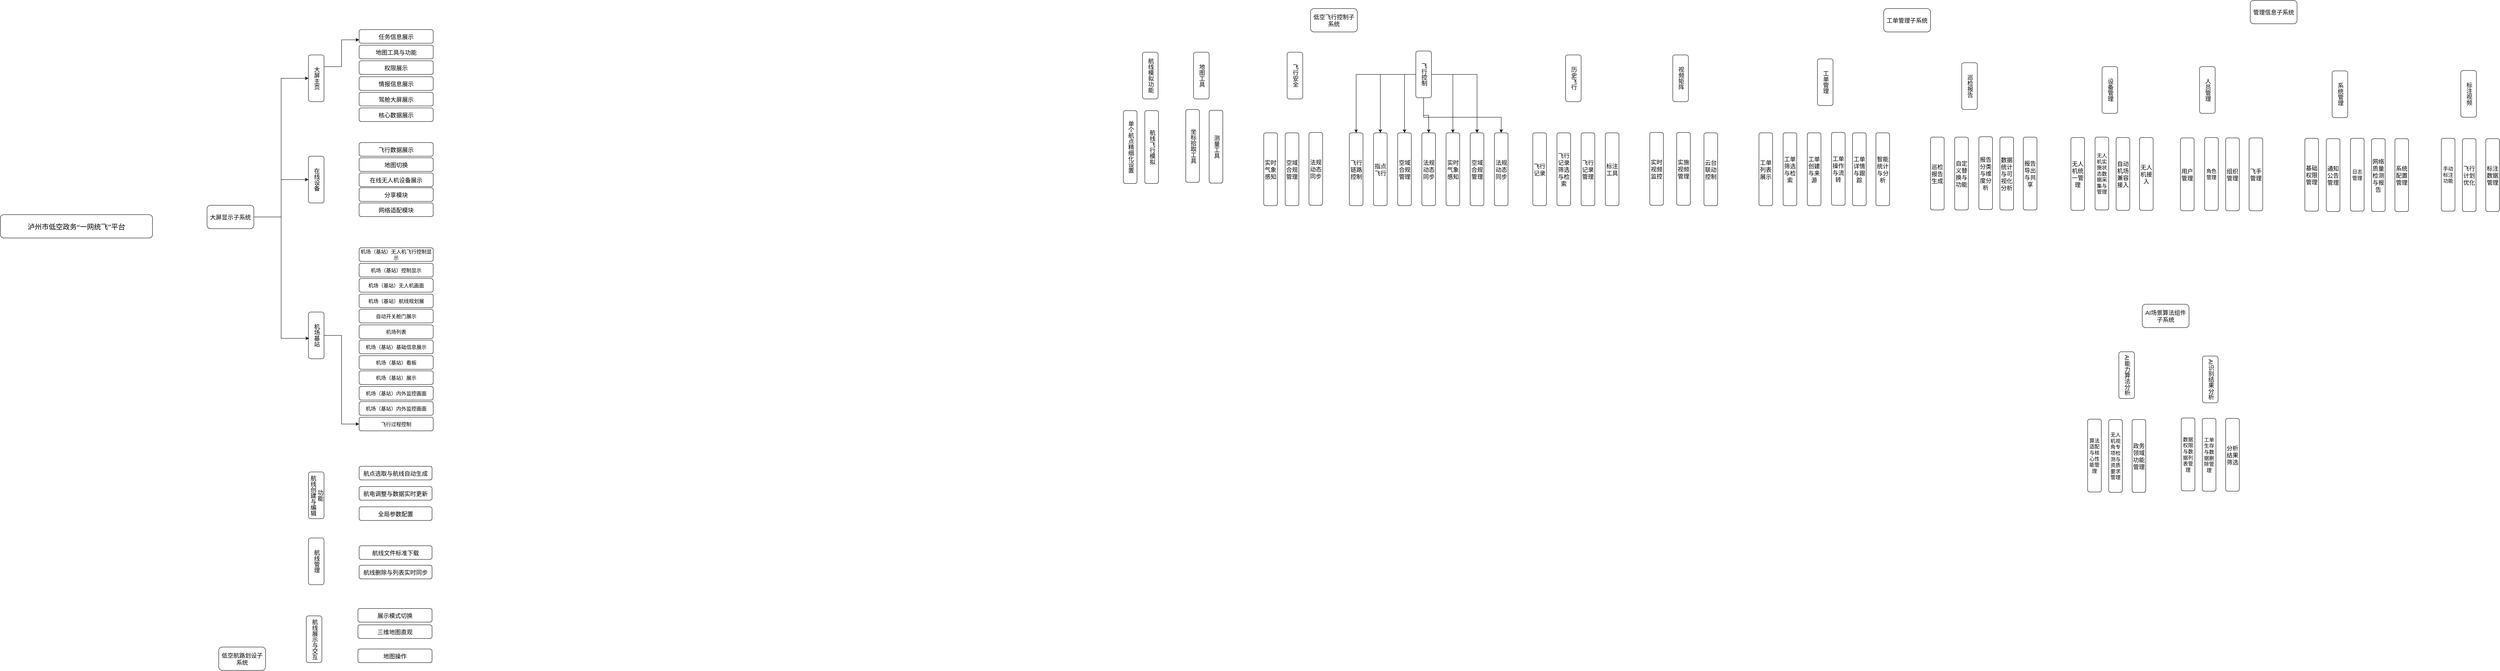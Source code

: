 <mxfile version="28.2.5" pages="2">
  <diagram name="第 1 页" id="KLXsUkDyBYf1RGe1IkaH">
    <mxGraphModel dx="5996" dy="1499" grid="1" gridSize="10" guides="1" tooltips="1" connect="1" arrows="1" fold="1" page="1" pageScale="1" pageWidth="827" pageHeight="1169" math="0" shadow="0">
      <root>
        <mxCell id="0" />
        <mxCell id="1" parent="0" />
        <mxCell id="CcnEAllUlsCNX368QIHx-1" value="&lt;p style=&quot;line-height: 35pt;&quot; align=&quot;center&quot; class=&quot;16&quot;&gt;&lt;span style=&quot;font-family: 方正小标宋简体;&quot;&gt;&lt;font style=&quot;font-size: 18px;&quot;&gt;&lt;font style=&quot;&quot; face=&quot;方正小标宋简体&quot;&gt;泸州市低空政务&lt;/font&gt;&lt;font style=&quot;&quot; face=&quot;方正小标宋简体&quot;&gt;“一网统飞”平台&lt;/font&gt;&lt;/font&gt;&lt;/span&gt;&lt;span style=&quot;mso-spacerun:&#39;yes&#39;;font-family:方正小标宋简体;mso-ascii-font-family:&#39;Times New Roman&#39;;&lt;br/&gt;mso-hansi-font-family:&#39;Times New Roman&#39;;mso-bidi-font-family:&#39;Times New Roman&#39;;font-size:24.0pt;&quot;&gt;&lt;/span&gt;&lt;/p&gt;" style="rounded=1;whiteSpace=wrap;html=1;" parent="1" vertex="1">
          <mxGeometry x="-3110" y="710" width="390" height="60" as="geometry" />
        </mxCell>
        <mxCell id="CcnEAllUlsCNX368QIHx-4" value="低空航路划设子系统" style="rounded=1;whiteSpace=wrap;html=1;fontSize=15;" parent="1" vertex="1">
          <mxGeometry x="-2550" y="1820" width="120" height="60" as="geometry" />
        </mxCell>
        <mxCell id="CcnEAllUlsCNX368QIHx-5" value="AI场景算法组件子系统" style="rounded=1;whiteSpace=wrap;html=1;fontSize=15;" parent="1" vertex="1">
          <mxGeometry x="2383" y="940" width="120" height="60" as="geometry" />
        </mxCell>
        <mxCell id="Ach8vEFusjCiu4SRnwiI-88" style="edgeStyle=orthogonalEdgeStyle;rounded=0;orthogonalLoop=1;jettySize=auto;html=1;entryX=0;entryY=0.5;entryDx=0;entryDy=0;" edge="1" parent="1" source="CcnEAllUlsCNX368QIHx-6" target="CcnEAllUlsCNX368QIHx-11">
          <mxGeometry relative="1" as="geometry" />
        </mxCell>
        <mxCell id="Ach8vEFusjCiu4SRnwiI-89" style="edgeStyle=orthogonalEdgeStyle;rounded=0;orthogonalLoop=1;jettySize=auto;html=1;entryX=0;entryY=0.5;entryDx=0;entryDy=0;" edge="1" parent="1" source="CcnEAllUlsCNX368QIHx-6" target="CcnEAllUlsCNX368QIHx-12">
          <mxGeometry relative="1" as="geometry" />
        </mxCell>
        <mxCell id="CcnEAllUlsCNX368QIHx-6" value="大屏显示子系统" style="rounded=1;whiteSpace=wrap;html=1;fontSize=15;" parent="1" vertex="1">
          <mxGeometry x="-2580" y="686" width="120" height="60" as="geometry" />
        </mxCell>
        <mxCell id="CcnEAllUlsCNX368QIHx-8" value="管理信息子系统" style="rounded=1;whiteSpace=wrap;html=1;fontSize=15;" parent="1" vertex="1">
          <mxGeometry x="2660" y="160" width="120" height="60" as="geometry" />
        </mxCell>
        <mxCell id="CcnEAllUlsCNX368QIHx-9" value="工单管理子系统" style="rounded=1;whiteSpace=wrap;html=1;fontSize=15;" parent="1" vertex="1">
          <mxGeometry x="1720" y="181" width="120" height="60" as="geometry" />
        </mxCell>
        <mxCell id="CcnEAllUlsCNX368QIHx-10" value="低空飞行控制子系统" style="rounded=1;whiteSpace=wrap;html=1;fontSize=15;" parent="1" vertex="1">
          <mxGeometry x="250" y="181" width="120" height="60" as="geometry" />
        </mxCell>
        <mxCell id="Ach8vEFusjCiu4SRnwiI-91" style="edgeStyle=orthogonalEdgeStyle;rounded=0;orthogonalLoop=1;jettySize=auto;html=1;exitX=1;exitY=0.25;exitDx=0;exitDy=0;entryX=0;entryY=0.75;entryDx=0;entryDy=0;" edge="1" parent="1" source="CcnEAllUlsCNX368QIHx-11" target="CcnEAllUlsCNX368QIHx-18">
          <mxGeometry relative="1" as="geometry" />
        </mxCell>
        <mxCell id="CcnEAllUlsCNX368QIHx-11" value="大屏主页" style="rounded=1;whiteSpace=wrap;html=1;textDirection=vertical-lr;horizontal=1;fontSize=15;" parent="1" vertex="1">
          <mxGeometry x="-2320" y="300" width="40" height="120" as="geometry" />
        </mxCell>
        <mxCell id="CcnEAllUlsCNX368QIHx-12" value="在线设备" style="rounded=1;whiteSpace=wrap;html=1;textDirection=vertical-lr;fontSize=15;" parent="1" vertex="1">
          <mxGeometry x="-2320" y="560" width="40" height="120" as="geometry" />
        </mxCell>
        <mxCell id="vtTSiBdJ5yYd73wptbxq-1" style="edgeStyle=orthogonalEdgeStyle;rounded=0;orthogonalLoop=1;jettySize=auto;html=1;entryX=0;entryY=0.5;entryDx=0;entryDy=0;" edge="1" parent="1" source="CcnEAllUlsCNX368QIHx-13" target="Ach8vEFusjCiu4SRnwiI-87">
          <mxGeometry relative="1" as="geometry" />
        </mxCell>
        <mxCell id="CcnEAllUlsCNX368QIHx-13" value="机场基站" style="rounded=1;whiteSpace=wrap;html=1;textDirection=vertical-lr;fontSize=15;" parent="1" vertex="1">
          <mxGeometry x="-2320" y="960" width="40" height="120" as="geometry" />
        </mxCell>
        <mxCell id="CcnEAllUlsCNX368QIHx-14" value="权限展示" style="rounded=1;whiteSpace=wrap;html=1;horizontal=1;fontSize=15;" parent="1" vertex="1">
          <mxGeometry x="-2190" y="315" width="190" height="35" as="geometry" />
        </mxCell>
        <mxCell id="CcnEAllUlsCNX368QIHx-17" value="情报信息展示" style="rounded=1;whiteSpace=wrap;html=1;horizontal=1;fontSize=15;" parent="1" vertex="1">
          <mxGeometry x="-2190" y="356" width="190" height="35" as="geometry" />
        </mxCell>
        <mxCell id="CcnEAllUlsCNX368QIHx-18" value="任务信息展示" style="rounded=1;whiteSpace=wrap;html=1;horizontal=1;fontSize=15;" parent="1" vertex="1">
          <mxGeometry x="-2190" y="235" width="190" height="35" as="geometry" />
        </mxCell>
        <mxCell id="CcnEAllUlsCNX368QIHx-19" value="地图工具与功能" style="rounded=1;whiteSpace=wrap;html=1;horizontal=1;fontSize=15;" parent="1" vertex="1">
          <mxGeometry x="-2190" y="275" width="190" height="35" as="geometry" />
        </mxCell>
        <mxCell id="autR1kdCD4ZM4bkPJIN1-1" value="&lt;div data-page-id=&quot;Kqzgdmb4HoMSGUxfPz7cehnGnnb&quot; data-lark-html-role=&quot;root&quot; data-docx-has-block-data=&quot;false&quot;&gt;&lt;div class=&quot;old-record-id-Po8LdLrbCozgtJx34FqcgGBYnCf&quot;&gt;航线创建与编辑功能&lt;/div&gt;&lt;/div&gt;&lt;span data-lark-record-data=&quot;{&amp;quot;rootId&amp;quot;:&amp;quot;Kqzgdmb4HoMSGUxfPz7cehnGnnb&amp;quot;,&amp;quot;text&amp;quot;:{&amp;quot;initialAttributedTexts&amp;quot;:{&amp;quot;text&amp;quot;:{&amp;quot;0&amp;quot;:&amp;quot;航线创建与编辑功能&amp;quot;},&amp;quot;attribs&amp;quot;:{&amp;quot;0&amp;quot;:&amp;quot;*0*1+9&amp;quot;}},&amp;quot;apool&amp;quot;:{&amp;quot;numToAttrib&amp;quot;:{&amp;quot;0&amp;quot;:[&amp;quot;author&amp;quot;,&amp;quot;7065221839563358211&amp;quot;],&amp;quot;1&amp;quot;:[&amp;quot;bold&amp;quot;,&amp;quot;true&amp;quot;]},&amp;quot;nextNum&amp;quot;:2}},&amp;quot;type&amp;quot;:&amp;quot;text&amp;quot;,&amp;quot;referenceRecordMap&amp;quot;:{},&amp;quot;extra&amp;quot;:{&amp;quot;channel&amp;quot;:&amp;quot;saas&amp;quot;,&amp;quot;isEqualBlockSelection&amp;quot;:false,&amp;quot;pasteRandomId&amp;quot;:&amp;quot;1cc6d812-0947-45a8-a9b1-f2f0e86f2138&amp;quot;,&amp;quot;mention_page_title&amp;quot;:{},&amp;quot;external_mention_url&amp;quot;:{}},&amp;quot;isKeepQuoteContainer&amp;quot;:false,&amp;quot;isFromCode&amp;quot;:false,&amp;quot;selection&amp;quot;:[{&amp;quot;id&amp;quot;:120,&amp;quot;type&amp;quot;:&amp;quot;text&amp;quot;,&amp;quot;selection&amp;quot;:{&amp;quot;start&amp;quot;:2,&amp;quot;end&amp;quot;:11},&amp;quot;recordId&amp;quot;:&amp;quot;Po8LdLrbCozgtJx34FqcgGBYnCf&amp;quot;}],&amp;quot;payloadMap&amp;quot;:{},&amp;quot;isCut&amp;quot;:false}&quot; data-lark-record-format=&quot;docx/text&quot; class=&quot;lark-record-clipboard&quot;&gt;&lt;/span&gt;" style="rounded=1;whiteSpace=wrap;html=1;textDirection=vertical-lr;horizontal=1;fontStyle=0;align=center;verticalAlign=middle;fontSize=15;" parent="1" vertex="1">
          <mxGeometry x="-2320" y="1370.5" width="40" height="120" as="geometry" />
        </mxCell>
        <mxCell id="autR1kdCD4ZM4bkPJIN1-2" value="&lt;div data-page-id=&quot;Kqzgdmb4HoMSGUxfPz7cehnGnnb&quot; data-lark-html-role=&quot;root&quot; data-docx-has-block-data=&quot;false&quot;&gt;&lt;div class=&quot;old-record-id-TfkDdrhNBo0OolxgG6KcHpkzn7e&quot;&gt;航线管理&lt;/div&gt;&lt;/div&gt;&lt;span data-lark-record-data=&quot;{&amp;quot;rootId&amp;quot;:&amp;quot;Kqzgdmb4HoMSGUxfPz7cehnGnnb&amp;quot;,&amp;quot;text&amp;quot;:{&amp;quot;initialAttributedTexts&amp;quot;:{&amp;quot;text&amp;quot;:{&amp;quot;0&amp;quot;:&amp;quot;航线管理&amp;quot;},&amp;quot;attribs&amp;quot;:{&amp;quot;0&amp;quot;:&amp;quot;*0*1+4&amp;quot;}},&amp;quot;apool&amp;quot;:{&amp;quot;numToAttrib&amp;quot;:{&amp;quot;0&amp;quot;:[&amp;quot;author&amp;quot;,&amp;quot;7065221839563358211&amp;quot;],&amp;quot;1&amp;quot;:[&amp;quot;bold&amp;quot;,&amp;quot;true&amp;quot;]},&amp;quot;nextNum&amp;quot;:2}},&amp;quot;type&amp;quot;:&amp;quot;text&amp;quot;,&amp;quot;referenceRecordMap&amp;quot;:{},&amp;quot;extra&amp;quot;:{&amp;quot;channel&amp;quot;:&amp;quot;saas&amp;quot;,&amp;quot;isEqualBlockSelection&amp;quot;:false,&amp;quot;pasteRandomId&amp;quot;:&amp;quot;c4b3756e-fced-46c2-a57d-2c074daa4cf0&amp;quot;,&amp;quot;mention_page_title&amp;quot;:{},&amp;quot;external_mention_url&amp;quot;:{}},&amp;quot;isKeepQuoteContainer&amp;quot;:false,&amp;quot;isFromCode&amp;quot;:false,&amp;quot;selection&amp;quot;:[{&amp;quot;id&amp;quot;:124,&amp;quot;type&amp;quot;:&amp;quot;text&amp;quot;,&amp;quot;selection&amp;quot;:{&amp;quot;start&amp;quot;:2,&amp;quot;end&amp;quot;:6},&amp;quot;recordId&amp;quot;:&amp;quot;TfkDdrhNBo0OolxgG6KcHpkzn7e&amp;quot;}],&amp;quot;payloadMap&amp;quot;:{},&amp;quot;isCut&amp;quot;:false}&quot; data-lark-record-format=&quot;docx/text&quot; class=&quot;lark-record-clipboard&quot;&gt;&lt;/span&gt;" style="rounded=1;whiteSpace=wrap;html=1;textDirection=vertical-lr;fontStyle=0;align=center;verticalAlign=middle;fontSize=15;" parent="1" vertex="1">
          <mxGeometry x="-2320" y="1540" width="40" height="120" as="geometry" />
        </mxCell>
        <mxCell id="autR1kdCD4ZM4bkPJIN1-3" value="&lt;div data-page-id=&quot;Kqzgdmb4HoMSGUxfPz7cehnGnnb&quot; data-lark-html-role=&quot;root&quot; data-docx-has-block-data=&quot;false&quot;&gt;&lt;div class=&quot;old-record-id-TAzedYTR2oLAXGxL9yZcuPr9nnh&quot;&gt;航线展示与交互&lt;/div&gt;&lt;/div&gt;&lt;span data-lark-record-data=&quot;{&amp;quot;rootId&amp;quot;:&amp;quot;Kqzgdmb4HoMSGUxfPz7cehnGnnb&amp;quot;,&amp;quot;text&amp;quot;:{&amp;quot;initialAttributedTexts&amp;quot;:{&amp;quot;text&amp;quot;:{&amp;quot;0&amp;quot;:&amp;quot;航线展示与交互&amp;quot;},&amp;quot;attribs&amp;quot;:{&amp;quot;0&amp;quot;:&amp;quot;*0*1+7&amp;quot;}},&amp;quot;apool&amp;quot;:{&amp;quot;numToAttrib&amp;quot;:{&amp;quot;0&amp;quot;:[&amp;quot;author&amp;quot;,&amp;quot;7065221839563358211&amp;quot;],&amp;quot;1&amp;quot;:[&amp;quot;bold&amp;quot;,&amp;quot;true&amp;quot;]},&amp;quot;nextNum&amp;quot;:2}},&amp;quot;type&amp;quot;:&amp;quot;text&amp;quot;,&amp;quot;referenceRecordMap&amp;quot;:{},&amp;quot;extra&amp;quot;:{&amp;quot;channel&amp;quot;:&amp;quot;saas&amp;quot;,&amp;quot;isEqualBlockSelection&amp;quot;:false,&amp;quot;pasteRandomId&amp;quot;:&amp;quot;98eb259d-1737-4a3c-9f6b-d7a9e5ee8864&amp;quot;,&amp;quot;mention_page_title&amp;quot;:{},&amp;quot;external_mention_url&amp;quot;:{}},&amp;quot;isKeepQuoteContainer&amp;quot;:false,&amp;quot;isFromCode&amp;quot;:false,&amp;quot;selection&amp;quot;:[{&amp;quot;id&amp;quot;:127,&amp;quot;type&amp;quot;:&amp;quot;text&amp;quot;,&amp;quot;selection&amp;quot;:{&amp;quot;start&amp;quot;:2,&amp;quot;end&amp;quot;:9},&amp;quot;recordId&amp;quot;:&amp;quot;TAzedYTR2oLAXGxL9yZcuPr9nnh&amp;quot;}],&amp;quot;payloadMap&amp;quot;:{},&amp;quot;isCut&amp;quot;:false}&quot; data-lark-record-format=&quot;docx/text&quot; class=&quot;lark-record-clipboard&quot;&gt;&lt;/span&gt;" style="rounded=1;whiteSpace=wrap;html=1;textDirection=vertical-lr;fontStyle=0;align=center;verticalAlign=middle;fontSize=15;" parent="1" vertex="1">
          <mxGeometry x="-2325.5" y="1740" width="40" height="120" as="geometry" />
        </mxCell>
        <mxCell id="autR1kdCD4ZM4bkPJIN1-4" value="&lt;div data-page-id=&quot;Kqzgdmb4HoMSGUxfPz7cehnGnnb&quot; data-lark-html-role=&quot;root&quot; data-docx-has-block-data=&quot;false&quot;&gt;&lt;div class=&quot;old-record-id-TAzedYTR2oLAXGxL9yZcuPr9nnh&quot;&gt;航线模拟功能&lt;/div&gt;&lt;/div&gt;&lt;span data-lark-record-data=&quot;{&amp;quot;rootId&amp;quot;:&amp;quot;Kqzgdmb4HoMSGUxfPz7cehnGnnb&amp;quot;,&amp;quot;text&amp;quot;:{&amp;quot;initialAttributedTexts&amp;quot;:{&amp;quot;text&amp;quot;:{&amp;quot;0&amp;quot;:&amp;quot;航线展示与交互&amp;quot;},&amp;quot;attribs&amp;quot;:{&amp;quot;0&amp;quot;:&amp;quot;*0*1+7&amp;quot;}},&amp;quot;apool&amp;quot;:{&amp;quot;numToAttrib&amp;quot;:{&amp;quot;0&amp;quot;:[&amp;quot;author&amp;quot;,&amp;quot;7065221839563358211&amp;quot;],&amp;quot;1&amp;quot;:[&amp;quot;bold&amp;quot;,&amp;quot;true&amp;quot;]},&amp;quot;nextNum&amp;quot;:2}},&amp;quot;type&amp;quot;:&amp;quot;text&amp;quot;,&amp;quot;referenceRecordMap&amp;quot;:{},&amp;quot;extra&amp;quot;:{&amp;quot;channel&amp;quot;:&amp;quot;saas&amp;quot;,&amp;quot;isEqualBlockSelection&amp;quot;:false,&amp;quot;pasteRandomId&amp;quot;:&amp;quot;98eb259d-1737-4a3c-9f6b-d7a9e5ee8864&amp;quot;,&amp;quot;mention_page_title&amp;quot;:{},&amp;quot;external_mention_url&amp;quot;:{}},&amp;quot;isKeepQuoteContainer&amp;quot;:false,&amp;quot;isFromCode&amp;quot;:false,&amp;quot;selection&amp;quot;:[{&amp;quot;id&amp;quot;:127,&amp;quot;type&amp;quot;:&amp;quot;text&amp;quot;,&amp;quot;selection&amp;quot;:{&amp;quot;start&amp;quot;:2,&amp;quot;end&amp;quot;:9},&amp;quot;recordId&amp;quot;:&amp;quot;TAzedYTR2oLAXGxL9yZcuPr9nnh&amp;quot;}],&amp;quot;payloadMap&amp;quot;:{},&amp;quot;isCut&amp;quot;:false}&quot; data-lark-record-format=&quot;docx/text&quot; class=&quot;lark-record-clipboard&quot;&gt;&lt;/span&gt;" style="rounded=1;whiteSpace=wrap;html=1;textDirection=vertical-lr;fontStyle=0;align=center;verticalAlign=middle;fontSize=15;" parent="1" vertex="1">
          <mxGeometry x="-181" y="293" width="40" height="120" as="geometry" />
        </mxCell>
        <mxCell id="autR1kdCD4ZM4bkPJIN1-5" value="&lt;div data-page-id=&quot;Kqzgdmb4HoMSGUxfPz7cehnGnnb&quot; data-lark-html-role=&quot;root&quot; data-docx-has-block-data=&quot;false&quot;&gt;&lt;div class=&quot;old-record-id-TfkDdrhNBo0OolxgG6KcHpkzn7e&quot;&gt;地图工具&lt;/div&gt;&lt;/div&gt;&lt;span data-lark-record-data=&quot;{&amp;quot;rootId&amp;quot;:&amp;quot;Kqzgdmb4HoMSGUxfPz7cehnGnnb&amp;quot;,&amp;quot;text&amp;quot;:{&amp;quot;initialAttributedTexts&amp;quot;:{&amp;quot;text&amp;quot;:{&amp;quot;0&amp;quot;:&amp;quot;航线管理&amp;quot;},&amp;quot;attribs&amp;quot;:{&amp;quot;0&amp;quot;:&amp;quot;*0*1+4&amp;quot;}},&amp;quot;apool&amp;quot;:{&amp;quot;numToAttrib&amp;quot;:{&amp;quot;0&amp;quot;:[&amp;quot;author&amp;quot;,&amp;quot;7065221839563358211&amp;quot;],&amp;quot;1&amp;quot;:[&amp;quot;bold&amp;quot;,&amp;quot;true&amp;quot;]},&amp;quot;nextNum&amp;quot;:2}},&amp;quot;type&amp;quot;:&amp;quot;text&amp;quot;,&amp;quot;referenceRecordMap&amp;quot;:{},&amp;quot;extra&amp;quot;:{&amp;quot;channel&amp;quot;:&amp;quot;saas&amp;quot;,&amp;quot;isEqualBlockSelection&amp;quot;:false,&amp;quot;pasteRandomId&amp;quot;:&amp;quot;c4b3756e-fced-46c2-a57d-2c074daa4cf0&amp;quot;,&amp;quot;mention_page_title&amp;quot;:{},&amp;quot;external_mention_url&amp;quot;:{}},&amp;quot;isKeepQuoteContainer&amp;quot;:false,&amp;quot;isFromCode&amp;quot;:false,&amp;quot;selection&amp;quot;:[{&amp;quot;id&amp;quot;:124,&amp;quot;type&amp;quot;:&amp;quot;text&amp;quot;,&amp;quot;selection&amp;quot;:{&amp;quot;start&amp;quot;:2,&amp;quot;end&amp;quot;:6},&amp;quot;recordId&amp;quot;:&amp;quot;TfkDdrhNBo0OolxgG6KcHpkzn7e&amp;quot;}],&amp;quot;payloadMap&amp;quot;:{},&amp;quot;isCut&amp;quot;:false}&quot; data-lark-record-format=&quot;docx/text&quot; class=&quot;lark-record-clipboard&quot;&gt;&lt;/span&gt;" style="rounded=1;whiteSpace=wrap;html=1;textDirection=vertical-lr;fontStyle=0;align=center;verticalAlign=middle;fontSize=15;" parent="1" vertex="1">
          <mxGeometry x="-50" y="293" width="40" height="120" as="geometry" />
        </mxCell>
        <mxCell id="autR1kdCD4ZM4bkPJIN1-6" value="&lt;div data-page-id=&quot;Kqzgdmb4HoMSGUxfPz7cehnGnnb&quot; data-lark-html-role=&quot;root&quot; data-docx-has-block-data=&quot;false&quot;&gt;&lt;div class=&quot;old-record-id-Po8LdLrbCozgtJx34FqcgGBYnCf&quot;&gt;飞行安全&lt;/div&gt;&lt;/div&gt;&lt;span data-lark-record-data=&quot;{&amp;quot;rootId&amp;quot;:&amp;quot;Kqzgdmb4HoMSGUxfPz7cehnGnnb&amp;quot;,&amp;quot;text&amp;quot;:{&amp;quot;initialAttributedTexts&amp;quot;:{&amp;quot;text&amp;quot;:{&amp;quot;0&amp;quot;:&amp;quot;航线创建与编辑功能&amp;quot;},&amp;quot;attribs&amp;quot;:{&amp;quot;0&amp;quot;:&amp;quot;*0*1+9&amp;quot;}},&amp;quot;apool&amp;quot;:{&amp;quot;numToAttrib&amp;quot;:{&amp;quot;0&amp;quot;:[&amp;quot;author&amp;quot;,&amp;quot;7065221839563358211&amp;quot;],&amp;quot;1&amp;quot;:[&amp;quot;bold&amp;quot;,&amp;quot;true&amp;quot;]},&amp;quot;nextNum&amp;quot;:2}},&amp;quot;type&amp;quot;:&amp;quot;text&amp;quot;,&amp;quot;referenceRecordMap&amp;quot;:{},&amp;quot;extra&amp;quot;:{&amp;quot;channel&amp;quot;:&amp;quot;saas&amp;quot;,&amp;quot;isEqualBlockSelection&amp;quot;:false,&amp;quot;pasteRandomId&amp;quot;:&amp;quot;1cc6d812-0947-45a8-a9b1-f2f0e86f2138&amp;quot;,&amp;quot;mention_page_title&amp;quot;:{},&amp;quot;external_mention_url&amp;quot;:{}},&amp;quot;isKeepQuoteContainer&amp;quot;:false,&amp;quot;isFromCode&amp;quot;:false,&amp;quot;selection&amp;quot;:[{&amp;quot;id&amp;quot;:120,&amp;quot;type&amp;quot;:&amp;quot;text&amp;quot;,&amp;quot;selection&amp;quot;:{&amp;quot;start&amp;quot;:2,&amp;quot;end&amp;quot;:11},&amp;quot;recordId&amp;quot;:&amp;quot;Po8LdLrbCozgtJx34FqcgGBYnCf&amp;quot;}],&amp;quot;payloadMap&amp;quot;:{},&amp;quot;isCut&amp;quot;:false}&quot; data-lark-record-format=&quot;docx/text&quot; class=&quot;lark-record-clipboard&quot;&gt;&lt;/span&gt;" style="rounded=1;whiteSpace=wrap;html=1;textDirection=vertical-lr;horizontal=1;fontStyle=0;align=center;verticalAlign=middle;fontSize=15;" parent="1" vertex="1">
          <mxGeometry x="190" y="293" width="40" height="120" as="geometry" />
        </mxCell>
        <mxCell id="Ach8vEFusjCiu4SRnwiI-1" style="edgeStyle=orthogonalEdgeStyle;rounded=0;orthogonalLoop=1;jettySize=auto;html=1;entryX=0.5;entryY=0;entryDx=0;entryDy=0;fontSize=15;" edge="1" parent="1" source="autR1kdCD4ZM4bkPJIN1-7" target="autR1kdCD4ZM4bkPJIN1-14">
          <mxGeometry relative="1" as="geometry" />
        </mxCell>
        <mxCell id="Ach8vEFusjCiu4SRnwiI-2" style="edgeStyle=orthogonalEdgeStyle;rounded=0;orthogonalLoop=1;jettySize=auto;html=1;entryX=0.5;entryY=0;entryDx=0;entryDy=0;fontSize=15;" edge="1" parent="1" source="autR1kdCD4ZM4bkPJIN1-7" target="autR1kdCD4ZM4bkPJIN1-15">
          <mxGeometry relative="1" as="geometry" />
        </mxCell>
        <mxCell id="Ach8vEFusjCiu4SRnwiI-3" style="edgeStyle=orthogonalEdgeStyle;rounded=0;orthogonalLoop=1;jettySize=auto;html=1;entryX=0.5;entryY=0;entryDx=0;entryDy=0;fontSize=15;" edge="1" parent="1" source="autR1kdCD4ZM4bkPJIN1-7" target="autR1kdCD4ZM4bkPJIN1-16">
          <mxGeometry relative="1" as="geometry" />
        </mxCell>
        <mxCell id="Ach8vEFusjCiu4SRnwiI-4" style="edgeStyle=orthogonalEdgeStyle;rounded=0;orthogonalLoop=1;jettySize=auto;html=1;fontSize=15;" edge="1" parent="1" source="autR1kdCD4ZM4bkPJIN1-7" target="autR1kdCD4ZM4bkPJIN1-17">
          <mxGeometry relative="1" as="geometry" />
        </mxCell>
        <mxCell id="Ach8vEFusjCiu4SRnwiI-5" style="edgeStyle=orthogonalEdgeStyle;rounded=0;orthogonalLoop=1;jettySize=auto;html=1;fontSize=15;" edge="1" parent="1" source="autR1kdCD4ZM4bkPJIN1-7" target="autR1kdCD4ZM4bkPJIN1-18">
          <mxGeometry relative="1" as="geometry" />
        </mxCell>
        <mxCell id="Ach8vEFusjCiu4SRnwiI-6" style="edgeStyle=orthogonalEdgeStyle;rounded=0;orthogonalLoop=1;jettySize=auto;html=1;entryX=0.5;entryY=0;entryDx=0;entryDy=0;fontSize=15;" edge="1" parent="1" source="autR1kdCD4ZM4bkPJIN1-7" target="autR1kdCD4ZM4bkPJIN1-19">
          <mxGeometry relative="1" as="geometry" />
        </mxCell>
        <mxCell id="Ach8vEFusjCiu4SRnwiI-7" style="edgeStyle=orthogonalEdgeStyle;rounded=0;orthogonalLoop=1;jettySize=auto;html=1;entryX=0.5;entryY=0;entryDx=0;entryDy=0;fontSize=15;" edge="1" parent="1" target="autR1kdCD4ZM4bkPJIN1-20">
          <mxGeometry relative="1" as="geometry">
            <mxPoint x="540" y="410" as="sourcePoint" />
            <Array as="points">
              <mxPoint x="540" y="460" />
              <mxPoint x="739" y="460" />
            </Array>
          </mxGeometry>
        </mxCell>
        <mxCell id="autR1kdCD4ZM4bkPJIN1-7" value="&lt;div data-page-id=&quot;Kqzgdmb4HoMSGUxfPz7cehnGnnb&quot; data-lark-html-role=&quot;root&quot; data-docx-has-block-data=&quot;false&quot;&gt;&lt;div class=&quot;old-record-id-TfkDdrhNBo0OolxgG6KcHpkzn7e&quot;&gt;飞行控制&lt;/div&gt;&lt;/div&gt;&lt;span data-lark-record-data=&quot;{&amp;quot;rootId&amp;quot;:&amp;quot;Kqzgdmb4HoMSGUxfPz7cehnGnnb&amp;quot;,&amp;quot;text&amp;quot;:{&amp;quot;initialAttributedTexts&amp;quot;:{&amp;quot;text&amp;quot;:{&amp;quot;0&amp;quot;:&amp;quot;航线管理&amp;quot;},&amp;quot;attribs&amp;quot;:{&amp;quot;0&amp;quot;:&amp;quot;*0*1+4&amp;quot;}},&amp;quot;apool&amp;quot;:{&amp;quot;numToAttrib&amp;quot;:{&amp;quot;0&amp;quot;:[&amp;quot;author&amp;quot;,&amp;quot;7065221839563358211&amp;quot;],&amp;quot;1&amp;quot;:[&amp;quot;bold&amp;quot;,&amp;quot;true&amp;quot;]},&amp;quot;nextNum&amp;quot;:2}},&amp;quot;type&amp;quot;:&amp;quot;text&amp;quot;,&amp;quot;referenceRecordMap&amp;quot;:{},&amp;quot;extra&amp;quot;:{&amp;quot;channel&amp;quot;:&amp;quot;saas&amp;quot;,&amp;quot;isEqualBlockSelection&amp;quot;:false,&amp;quot;pasteRandomId&amp;quot;:&amp;quot;c4b3756e-fced-46c2-a57d-2c074daa4cf0&amp;quot;,&amp;quot;mention_page_title&amp;quot;:{},&amp;quot;external_mention_url&amp;quot;:{}},&amp;quot;isKeepQuoteContainer&amp;quot;:false,&amp;quot;isFromCode&amp;quot;:false,&amp;quot;selection&amp;quot;:[{&amp;quot;id&amp;quot;:124,&amp;quot;type&amp;quot;:&amp;quot;text&amp;quot;,&amp;quot;selection&amp;quot;:{&amp;quot;start&amp;quot;:2,&amp;quot;end&amp;quot;:6},&amp;quot;recordId&amp;quot;:&amp;quot;TfkDdrhNBo0OolxgG6KcHpkzn7e&amp;quot;}],&amp;quot;payloadMap&amp;quot;:{},&amp;quot;isCut&amp;quot;:false}&quot; data-lark-record-format=&quot;docx/text&quot; class=&quot;lark-record-clipboard&quot;&gt;&lt;/span&gt;" style="rounded=1;whiteSpace=wrap;html=1;textDirection=vertical-lr;fontStyle=0;align=center;verticalAlign=middle;fontSize=15;" parent="1" vertex="1">
          <mxGeometry x="520" y="290" width="40" height="120" as="geometry" />
        </mxCell>
        <mxCell id="autR1kdCD4ZM4bkPJIN1-8" value="&lt;div data-page-id=&quot;Kqzgdmb4HoMSGUxfPz7cehnGnnb&quot; data-lark-html-role=&quot;root&quot; data-docx-has-block-data=&quot;false&quot;&gt;&lt;div class=&quot;old-record-id-TAzedYTR2oLAXGxL9yZcuPr9nnh&quot;&gt;历史飞行&lt;/div&gt;&lt;/div&gt;&lt;span data-lark-record-data=&quot;{&amp;quot;rootId&amp;quot;:&amp;quot;Kqzgdmb4HoMSGUxfPz7cehnGnnb&amp;quot;,&amp;quot;text&amp;quot;:{&amp;quot;initialAttributedTexts&amp;quot;:{&amp;quot;text&amp;quot;:{&amp;quot;0&amp;quot;:&amp;quot;航线展示与交互&amp;quot;},&amp;quot;attribs&amp;quot;:{&amp;quot;0&amp;quot;:&amp;quot;*0*1+7&amp;quot;}},&amp;quot;apool&amp;quot;:{&amp;quot;numToAttrib&amp;quot;:{&amp;quot;0&amp;quot;:[&amp;quot;author&amp;quot;,&amp;quot;7065221839563358211&amp;quot;],&amp;quot;1&amp;quot;:[&amp;quot;bold&amp;quot;,&amp;quot;true&amp;quot;]},&amp;quot;nextNum&amp;quot;:2}},&amp;quot;type&amp;quot;:&amp;quot;text&amp;quot;,&amp;quot;referenceRecordMap&amp;quot;:{},&amp;quot;extra&amp;quot;:{&amp;quot;channel&amp;quot;:&amp;quot;saas&amp;quot;,&amp;quot;isEqualBlockSelection&amp;quot;:false,&amp;quot;pasteRandomId&amp;quot;:&amp;quot;98eb259d-1737-4a3c-9f6b-d7a9e5ee8864&amp;quot;,&amp;quot;mention_page_title&amp;quot;:{},&amp;quot;external_mention_url&amp;quot;:{}},&amp;quot;isKeepQuoteContainer&amp;quot;:false,&amp;quot;isFromCode&amp;quot;:false,&amp;quot;selection&amp;quot;:[{&amp;quot;id&amp;quot;:127,&amp;quot;type&amp;quot;:&amp;quot;text&amp;quot;,&amp;quot;selection&amp;quot;:{&amp;quot;start&amp;quot;:2,&amp;quot;end&amp;quot;:9},&amp;quot;recordId&amp;quot;:&amp;quot;TAzedYTR2oLAXGxL9yZcuPr9nnh&amp;quot;}],&amp;quot;payloadMap&amp;quot;:{},&amp;quot;isCut&amp;quot;:false}&quot; data-lark-record-format=&quot;docx/text&quot; class=&quot;lark-record-clipboard&quot;&gt;&lt;/span&gt;" style="rounded=1;whiteSpace=wrap;html=1;textDirection=vertical-lr;fontStyle=0;align=center;verticalAlign=middle;fontSize=15;" parent="1" vertex="1">
          <mxGeometry x="904" y="300" width="40" height="120" as="geometry" />
        </mxCell>
        <mxCell id="autR1kdCD4ZM4bkPJIN1-9" value="&lt;div data-page-id=&quot;Kqzgdmb4HoMSGUxfPz7cehnGnnb&quot; data-lark-html-role=&quot;root&quot; data-docx-has-block-data=&quot;false&quot;&gt;&lt;div class=&quot;old-record-id-TAzedYTR2oLAXGxL9yZcuPr9nnh&quot;&gt;视频矩阵&lt;/div&gt;&lt;/div&gt;&lt;span data-lark-record-data=&quot;{&amp;quot;rootId&amp;quot;:&amp;quot;Kqzgdmb4HoMSGUxfPz7cehnGnnb&amp;quot;,&amp;quot;text&amp;quot;:{&amp;quot;initialAttributedTexts&amp;quot;:{&amp;quot;text&amp;quot;:{&amp;quot;0&amp;quot;:&amp;quot;航线展示与交互&amp;quot;},&amp;quot;attribs&amp;quot;:{&amp;quot;0&amp;quot;:&amp;quot;*0*1+7&amp;quot;}},&amp;quot;apool&amp;quot;:{&amp;quot;numToAttrib&amp;quot;:{&amp;quot;0&amp;quot;:[&amp;quot;author&amp;quot;,&amp;quot;7065221839563358211&amp;quot;],&amp;quot;1&amp;quot;:[&amp;quot;bold&amp;quot;,&amp;quot;true&amp;quot;]},&amp;quot;nextNum&amp;quot;:2}},&amp;quot;type&amp;quot;:&amp;quot;text&amp;quot;,&amp;quot;referenceRecordMap&amp;quot;:{},&amp;quot;extra&amp;quot;:{&amp;quot;channel&amp;quot;:&amp;quot;saas&amp;quot;,&amp;quot;isEqualBlockSelection&amp;quot;:false,&amp;quot;pasteRandomId&amp;quot;:&amp;quot;98eb259d-1737-4a3c-9f6b-d7a9e5ee8864&amp;quot;,&amp;quot;mention_page_title&amp;quot;:{},&amp;quot;external_mention_url&amp;quot;:{}},&amp;quot;isKeepQuoteContainer&amp;quot;:false,&amp;quot;isFromCode&amp;quot;:false,&amp;quot;selection&amp;quot;:[{&amp;quot;id&amp;quot;:127,&amp;quot;type&amp;quot;:&amp;quot;text&amp;quot;,&amp;quot;selection&amp;quot;:{&amp;quot;start&amp;quot;:2,&amp;quot;end&amp;quot;:9},&amp;quot;recordId&amp;quot;:&amp;quot;TAzedYTR2oLAXGxL9yZcuPr9nnh&amp;quot;}],&amp;quot;payloadMap&amp;quot;:{},&amp;quot;isCut&amp;quot;:false}&quot; data-lark-record-format=&quot;docx/text&quot; class=&quot;lark-record-clipboard&quot;&gt;&lt;/span&gt;" style="rounded=1;whiteSpace=wrap;html=1;textDirection=vertical-lr;fontStyle=0;align=center;verticalAlign=middle;fontSize=15;" parent="1" vertex="1">
          <mxGeometry x="1179" y="300" width="40" height="120" as="geometry" />
        </mxCell>
        <mxCell id="autR1kdCD4ZM4bkPJIN1-11" value="实时气象感知" style="rounded=1;whiteSpace=wrap;html=1;horizontal=1;fontSize=15;" parent="1" vertex="1">
          <mxGeometry x="130" y="500" width="35" height="187" as="geometry" />
        </mxCell>
        <mxCell id="autR1kdCD4ZM4bkPJIN1-12" value="空域合规管理" style="rounded=1;whiteSpace=wrap;html=1;horizontal=1;fontSize=15;" parent="1" vertex="1">
          <mxGeometry x="185" y="500" width="35" height="187" as="geometry" />
        </mxCell>
        <mxCell id="autR1kdCD4ZM4bkPJIN1-13" value="法规动态同步" style="rounded=1;whiteSpace=wrap;html=1;horizontal=1;fontSize=15;" parent="1" vertex="1">
          <mxGeometry x="246" y="499" width="35" height="187" as="geometry" />
        </mxCell>
        <mxCell id="autR1kdCD4ZM4bkPJIN1-14" value="飞行链路控制" style="rounded=1;whiteSpace=wrap;html=1;horizontal=1;fontSize=15;" parent="1" vertex="1">
          <mxGeometry x="349.5" y="500" width="35" height="187" as="geometry" />
        </mxCell>
        <mxCell id="autR1kdCD4ZM4bkPJIN1-15" value="指点飞行" style="rounded=1;whiteSpace=wrap;html=1;horizontal=1;fontSize=15;" parent="1" vertex="1">
          <mxGeometry x="411.5" y="500" width="35" height="187" as="geometry" />
        </mxCell>
        <mxCell id="autR1kdCD4ZM4bkPJIN1-16" value="空域合规管理" style="rounded=1;whiteSpace=wrap;html=1;horizontal=1;fontSize=15;" parent="1" vertex="1">
          <mxGeometry x="473.5" y="500" width="35" height="187" as="geometry" />
        </mxCell>
        <mxCell id="autR1kdCD4ZM4bkPJIN1-17" value="法规动态同步" style="rounded=1;whiteSpace=wrap;html=1;horizontal=1;fontSize=15;" parent="1" vertex="1">
          <mxGeometry x="535.5" y="500" width="35" height="187" as="geometry" />
        </mxCell>
        <mxCell id="autR1kdCD4ZM4bkPJIN1-18" value="实时气象感知" style="rounded=1;whiteSpace=wrap;html=1;horizontal=1;fontSize=15;" parent="1" vertex="1">
          <mxGeometry x="597.5" y="500" width="35" height="187" as="geometry" />
        </mxCell>
        <mxCell id="autR1kdCD4ZM4bkPJIN1-19" value="空域合规管理" style="rounded=1;whiteSpace=wrap;html=1;horizontal=1;fontSize=15;" parent="1" vertex="1">
          <mxGeometry x="659.5" y="500" width="35" height="187" as="geometry" />
        </mxCell>
        <mxCell id="autR1kdCD4ZM4bkPJIN1-20" value="法规动态同步" style="rounded=1;whiteSpace=wrap;html=1;horizontal=1;fontSize=15;" parent="1" vertex="1">
          <mxGeometry x="721.5" y="500" width="35" height="187" as="geometry" />
        </mxCell>
        <mxCell id="Ach8vEFusjCiu4SRnwiI-8" value="飞行记录" style="rounded=1;whiteSpace=wrap;html=1;horizontal=1;fontSize=15;" vertex="1" parent="1">
          <mxGeometry x="820" y="500" width="35" height="187" as="geometry" />
        </mxCell>
        <mxCell id="Ach8vEFusjCiu4SRnwiI-9" value="飞行记录筛选与检索" style="rounded=1;whiteSpace=wrap;html=1;horizontal=1;fontSize=15;" vertex="1" parent="1">
          <mxGeometry x="882" y="500" width="35" height="187" as="geometry" />
        </mxCell>
        <mxCell id="Ach8vEFusjCiu4SRnwiI-10" value="飞行记录管理" style="rounded=1;whiteSpace=wrap;html=1;horizontal=1;fontSize=15;" vertex="1" parent="1">
          <mxGeometry x="944" y="500" width="35" height="187" as="geometry" />
        </mxCell>
        <mxCell id="Ach8vEFusjCiu4SRnwiI-11" value="标注工具" style="rounded=1;whiteSpace=wrap;html=1;horizontal=1;fontSize=15;" vertex="1" parent="1">
          <mxGeometry x="1006" y="500" width="35" height="187" as="geometry" />
        </mxCell>
        <mxCell id="Ach8vEFusjCiu4SRnwiI-12" value="实时视频监控" style="rounded=1;whiteSpace=wrap;html=1;horizontal=1;fontSize=15;" vertex="1" parent="1">
          <mxGeometry x="1120" y="499" width="35" height="187" as="geometry" />
        </mxCell>
        <mxCell id="Ach8vEFusjCiu4SRnwiI-13" value="实施视频管理" style="rounded=1;whiteSpace=wrap;html=1;horizontal=1;fontSize=15;" vertex="1" parent="1">
          <mxGeometry x="1189" y="499" width="35" height="187" as="geometry" />
        </mxCell>
        <mxCell id="Ach8vEFusjCiu4SRnwiI-14" value="云台联动控制" style="rounded=1;whiteSpace=wrap;html=1;horizontal=1;fontSize=15;" vertex="1" parent="1">
          <mxGeometry x="1259" y="500" width="35" height="187" as="geometry" />
        </mxCell>
        <mxCell id="Ach8vEFusjCiu4SRnwiI-15" value="工单管理" style="rounded=1;whiteSpace=wrap;html=1;textDirection=vertical-lr;fontStyle=0;align=center;verticalAlign=middle;fontSize=15;" vertex="1" parent="1">
          <mxGeometry x="1550" y="310" width="40" height="120" as="geometry" />
        </mxCell>
        <mxCell id="Ach8vEFusjCiu4SRnwiI-16" value="&lt;div data-page-id=&quot;Kqzgdmb4HoMSGUxfPz7cehnGnnb&quot; data-lark-html-role=&quot;root&quot; data-docx-has-block-data=&quot;false&quot;&gt;&lt;div class=&quot;old-record-id-TAzedYTR2oLAXGxL9yZcuPr9nnh&quot;&gt;巡检报告&lt;/div&gt;&lt;/div&gt;&lt;span data-lark-record-data=&quot;{&amp;quot;rootId&amp;quot;:&amp;quot;Kqzgdmb4HoMSGUxfPz7cehnGnnb&amp;quot;,&amp;quot;text&amp;quot;:{&amp;quot;initialAttributedTexts&amp;quot;:{&amp;quot;text&amp;quot;:{&amp;quot;0&amp;quot;:&amp;quot;航线展示与交互&amp;quot;},&amp;quot;attribs&amp;quot;:{&amp;quot;0&amp;quot;:&amp;quot;*0*1+7&amp;quot;}},&amp;quot;apool&amp;quot;:{&amp;quot;numToAttrib&amp;quot;:{&amp;quot;0&amp;quot;:[&amp;quot;author&amp;quot;,&amp;quot;7065221839563358211&amp;quot;],&amp;quot;1&amp;quot;:[&amp;quot;bold&amp;quot;,&amp;quot;true&amp;quot;]},&amp;quot;nextNum&amp;quot;:2}},&amp;quot;type&amp;quot;:&amp;quot;text&amp;quot;,&amp;quot;referenceRecordMap&amp;quot;:{},&amp;quot;extra&amp;quot;:{&amp;quot;channel&amp;quot;:&amp;quot;saas&amp;quot;,&amp;quot;isEqualBlockSelection&amp;quot;:false,&amp;quot;pasteRandomId&amp;quot;:&amp;quot;98eb259d-1737-4a3c-9f6b-d7a9e5ee8864&amp;quot;,&amp;quot;mention_page_title&amp;quot;:{},&amp;quot;external_mention_url&amp;quot;:{}},&amp;quot;isKeepQuoteContainer&amp;quot;:false,&amp;quot;isFromCode&amp;quot;:false,&amp;quot;selection&amp;quot;:[{&amp;quot;id&amp;quot;:127,&amp;quot;type&amp;quot;:&amp;quot;text&amp;quot;,&amp;quot;selection&amp;quot;:{&amp;quot;start&amp;quot;:2,&amp;quot;end&amp;quot;:9},&amp;quot;recordId&amp;quot;:&amp;quot;TAzedYTR2oLAXGxL9yZcuPr9nnh&amp;quot;}],&amp;quot;payloadMap&amp;quot;:{},&amp;quot;isCut&amp;quot;:false}&quot; data-lark-record-format=&quot;docx/text&quot; class=&quot;lark-record-clipboard&quot;&gt;&lt;/span&gt;" style="rounded=1;whiteSpace=wrap;html=1;textDirection=vertical-lr;fontStyle=0;align=center;verticalAlign=middle;fontSize=15;" vertex="1" parent="1">
          <mxGeometry x="1920" y="320" width="40" height="120" as="geometry" />
        </mxCell>
        <mxCell id="Ach8vEFusjCiu4SRnwiI-17" value="工单列表展示" style="rounded=1;whiteSpace=wrap;html=1;horizontal=1;fontSize=15;" vertex="1" parent="1">
          <mxGeometry x="1400" y="500" width="35" height="187" as="geometry" />
        </mxCell>
        <mxCell id="Ach8vEFusjCiu4SRnwiI-18" value="工单筛选与检索" style="rounded=1;whiteSpace=wrap;html=1;horizontal=1;fontSize=15;" vertex="1" parent="1">
          <mxGeometry x="1462" y="500" width="35" height="187" as="geometry" />
        </mxCell>
        <mxCell id="Ach8vEFusjCiu4SRnwiI-19" value="工单创建与来源" style="rounded=1;whiteSpace=wrap;html=1;horizontal=1;fontSize=15;" vertex="1" parent="1">
          <mxGeometry x="1524" y="500" width="35" height="187" as="geometry" />
        </mxCell>
        <mxCell id="Ach8vEFusjCiu4SRnwiI-20" value="工单操作与流转" style="rounded=1;whiteSpace=wrap;html=1;horizontal=1;fontSize=15;" vertex="1" parent="1">
          <mxGeometry x="1586" y="499" width="35" height="187" as="geometry" />
        </mxCell>
        <mxCell id="Ach8vEFusjCiu4SRnwiI-21" value="工单详情与跟踪" style="rounded=1;whiteSpace=wrap;html=1;horizontal=1;fontSize=15;" vertex="1" parent="1">
          <mxGeometry x="1640" y="500" width="35" height="187" as="geometry" />
        </mxCell>
        <mxCell id="Ach8vEFusjCiu4SRnwiI-22" value="智能统计与分析" style="rounded=1;whiteSpace=wrap;html=1;horizontal=1;fontSize=15;" vertex="1" parent="1">
          <mxGeometry x="1700" y="500" width="35" height="187" as="geometry" />
        </mxCell>
        <mxCell id="Ach8vEFusjCiu4SRnwiI-23" value="巡检报告生成" style="rounded=1;whiteSpace=wrap;html=1;horizontal=1;fontSize=15;" vertex="1" parent="1">
          <mxGeometry x="1840" y="511" width="35" height="187" as="geometry" />
        </mxCell>
        <mxCell id="Ach8vEFusjCiu4SRnwiI-24" value="自定义替换与功能" style="rounded=1;whiteSpace=wrap;html=1;horizontal=1;fontSize=15;" vertex="1" parent="1">
          <mxGeometry x="1902" y="511" width="35" height="187" as="geometry" />
        </mxCell>
        <mxCell id="Ach8vEFusjCiu4SRnwiI-25" value="报告分类与维度分析" style="rounded=1;whiteSpace=wrap;html=1;horizontal=1;fontSize=15;" vertex="1" parent="1">
          <mxGeometry x="1964" y="510" width="35" height="187" as="geometry" />
        </mxCell>
        <mxCell id="Ach8vEFusjCiu4SRnwiI-26" value="数据统计与可视化分析" style="rounded=1;whiteSpace=wrap;html=1;horizontal=1;fontSize=15;" vertex="1" parent="1">
          <mxGeometry x="2018" y="511" width="35" height="187" as="geometry" />
        </mxCell>
        <mxCell id="Ach8vEFusjCiu4SRnwiI-27" value="报告导出与共享" style="rounded=1;whiteSpace=wrap;html=1;horizontal=1;fontSize=15;" vertex="1" parent="1">
          <mxGeometry x="2078" y="511" width="35" height="187" as="geometry" />
        </mxCell>
        <mxCell id="Ach8vEFusjCiu4SRnwiI-28" value="&lt;div data-page-id=&quot;Kqzgdmb4HoMSGUxfPz7cehnGnnb&quot; data-lark-html-role=&quot;root&quot; data-docx-has-block-data=&quot;false&quot;&gt;&lt;div class=&quot;old-record-id-TAzedYTR2oLAXGxL9yZcuPr9nnh&quot;&gt;设备管理&lt;/div&gt;&lt;/div&gt;&lt;span data-lark-record-data=&quot;{&amp;quot;rootId&amp;quot;:&amp;quot;Kqzgdmb4HoMSGUxfPz7cehnGnnb&amp;quot;,&amp;quot;text&amp;quot;:{&amp;quot;initialAttributedTexts&amp;quot;:{&amp;quot;text&amp;quot;:{&amp;quot;0&amp;quot;:&amp;quot;航线展示与交互&amp;quot;},&amp;quot;attribs&amp;quot;:{&amp;quot;0&amp;quot;:&amp;quot;*0*1+7&amp;quot;}},&amp;quot;apool&amp;quot;:{&amp;quot;numToAttrib&amp;quot;:{&amp;quot;0&amp;quot;:[&amp;quot;author&amp;quot;,&amp;quot;7065221839563358211&amp;quot;],&amp;quot;1&amp;quot;:[&amp;quot;bold&amp;quot;,&amp;quot;true&amp;quot;]},&amp;quot;nextNum&amp;quot;:2}},&amp;quot;type&amp;quot;:&amp;quot;text&amp;quot;,&amp;quot;referenceRecordMap&amp;quot;:{},&amp;quot;extra&amp;quot;:{&amp;quot;channel&amp;quot;:&amp;quot;saas&amp;quot;,&amp;quot;isEqualBlockSelection&amp;quot;:false,&amp;quot;pasteRandomId&amp;quot;:&amp;quot;98eb259d-1737-4a3c-9f6b-d7a9e5ee8864&amp;quot;,&amp;quot;mention_page_title&amp;quot;:{},&amp;quot;external_mention_url&amp;quot;:{}},&amp;quot;isKeepQuoteContainer&amp;quot;:false,&amp;quot;isFromCode&amp;quot;:false,&amp;quot;selection&amp;quot;:[{&amp;quot;id&amp;quot;:127,&amp;quot;type&amp;quot;:&amp;quot;text&amp;quot;,&amp;quot;selection&amp;quot;:{&amp;quot;start&amp;quot;:2,&amp;quot;end&amp;quot;:9},&amp;quot;recordId&amp;quot;:&amp;quot;TAzedYTR2oLAXGxL9yZcuPr9nnh&amp;quot;}],&amp;quot;payloadMap&amp;quot;:{},&amp;quot;isCut&amp;quot;:false}&quot; data-lark-record-format=&quot;docx/text&quot; class=&quot;lark-record-clipboard&quot;&gt;&lt;/span&gt;" style="rounded=1;whiteSpace=wrap;html=1;textDirection=vertical-lr;fontStyle=0;align=center;verticalAlign=middle;fontSize=15;" vertex="1" parent="1">
          <mxGeometry x="2280" y="330" width="40" height="120" as="geometry" />
        </mxCell>
        <mxCell id="Ach8vEFusjCiu4SRnwiI-29" value="&lt;div data-page-id=&quot;Kqzgdmb4HoMSGUxfPz7cehnGnnb&quot; data-lark-html-role=&quot;root&quot; data-docx-has-block-data=&quot;false&quot;&gt;&lt;div class=&quot;old-record-id-TAzedYTR2oLAXGxL9yZcuPr9nnh&quot;&gt;人员管理&lt;/div&gt;&lt;/div&gt;&lt;span data-lark-record-data=&quot;{&amp;quot;rootId&amp;quot;:&amp;quot;Kqzgdmb4HoMSGUxfPz7cehnGnnb&amp;quot;,&amp;quot;text&amp;quot;:{&amp;quot;initialAttributedTexts&amp;quot;:{&amp;quot;text&amp;quot;:{&amp;quot;0&amp;quot;:&amp;quot;航线展示与交互&amp;quot;},&amp;quot;attribs&amp;quot;:{&amp;quot;0&amp;quot;:&amp;quot;*0*1+7&amp;quot;}},&amp;quot;apool&amp;quot;:{&amp;quot;numToAttrib&amp;quot;:{&amp;quot;0&amp;quot;:[&amp;quot;author&amp;quot;,&amp;quot;7065221839563358211&amp;quot;],&amp;quot;1&amp;quot;:[&amp;quot;bold&amp;quot;,&amp;quot;true&amp;quot;]},&amp;quot;nextNum&amp;quot;:2}},&amp;quot;type&amp;quot;:&amp;quot;text&amp;quot;,&amp;quot;referenceRecordMap&amp;quot;:{},&amp;quot;extra&amp;quot;:{&amp;quot;channel&amp;quot;:&amp;quot;saas&amp;quot;,&amp;quot;isEqualBlockSelection&amp;quot;:false,&amp;quot;pasteRandomId&amp;quot;:&amp;quot;98eb259d-1737-4a3c-9f6b-d7a9e5ee8864&amp;quot;,&amp;quot;mention_page_title&amp;quot;:{},&amp;quot;external_mention_url&amp;quot;:{}},&amp;quot;isKeepQuoteContainer&amp;quot;:false,&amp;quot;isFromCode&amp;quot;:false,&amp;quot;selection&amp;quot;:[{&amp;quot;id&amp;quot;:127,&amp;quot;type&amp;quot;:&amp;quot;text&amp;quot;,&amp;quot;selection&amp;quot;:{&amp;quot;start&amp;quot;:2,&amp;quot;end&amp;quot;:9},&amp;quot;recordId&amp;quot;:&amp;quot;TAzedYTR2oLAXGxL9yZcuPr9nnh&amp;quot;}],&amp;quot;payloadMap&amp;quot;:{},&amp;quot;isCut&amp;quot;:false}&quot; data-lark-record-format=&quot;docx/text&quot; class=&quot;lark-record-clipboard&quot;&gt;&lt;/span&gt;" style="rounded=1;whiteSpace=wrap;html=1;textDirection=vertical-lr;fontStyle=0;align=center;verticalAlign=middle;fontSize=15;" vertex="1" parent="1">
          <mxGeometry x="2530" y="330" width="40" height="120" as="geometry" />
        </mxCell>
        <mxCell id="Ach8vEFusjCiu4SRnwiI-30" value="系统管理" style="rounded=1;whiteSpace=wrap;html=1;textDirection=vertical-lr;fontStyle=0;align=center;verticalAlign=middle;fontSize=15;" vertex="1" parent="1">
          <mxGeometry x="2870" y="341" width="40" height="120" as="geometry" />
        </mxCell>
        <mxCell id="Ach8vEFusjCiu4SRnwiI-31" value="&lt;div data-page-id=&quot;Kqzgdmb4HoMSGUxfPz7cehnGnnb&quot; data-lark-html-role=&quot;root&quot; data-docx-has-block-data=&quot;false&quot;&gt;&lt;div class=&quot;old-record-id-TAzedYTR2oLAXGxL9yZcuPr9nnh&quot;&gt;标注视频&lt;/div&gt;&lt;/div&gt;&lt;span data-lark-record-data=&quot;{&amp;quot;rootId&amp;quot;:&amp;quot;Kqzgdmb4HoMSGUxfPz7cehnGnnb&amp;quot;,&amp;quot;text&amp;quot;:{&amp;quot;initialAttributedTexts&amp;quot;:{&amp;quot;text&amp;quot;:{&amp;quot;0&amp;quot;:&amp;quot;航线展示与交互&amp;quot;},&amp;quot;attribs&amp;quot;:{&amp;quot;0&amp;quot;:&amp;quot;*0*1+7&amp;quot;}},&amp;quot;apool&amp;quot;:{&amp;quot;numToAttrib&amp;quot;:{&amp;quot;0&amp;quot;:[&amp;quot;author&amp;quot;,&amp;quot;7065221839563358211&amp;quot;],&amp;quot;1&amp;quot;:[&amp;quot;bold&amp;quot;,&amp;quot;true&amp;quot;]},&amp;quot;nextNum&amp;quot;:2}},&amp;quot;type&amp;quot;:&amp;quot;text&amp;quot;,&amp;quot;referenceRecordMap&amp;quot;:{},&amp;quot;extra&amp;quot;:{&amp;quot;channel&amp;quot;:&amp;quot;saas&amp;quot;,&amp;quot;isEqualBlockSelection&amp;quot;:false,&amp;quot;pasteRandomId&amp;quot;:&amp;quot;98eb259d-1737-4a3c-9f6b-d7a9e5ee8864&amp;quot;,&amp;quot;mention_page_title&amp;quot;:{},&amp;quot;external_mention_url&amp;quot;:{}},&amp;quot;isKeepQuoteContainer&amp;quot;:false,&amp;quot;isFromCode&amp;quot;:false,&amp;quot;selection&amp;quot;:[{&amp;quot;id&amp;quot;:127,&amp;quot;type&amp;quot;:&amp;quot;text&amp;quot;,&amp;quot;selection&amp;quot;:{&amp;quot;start&amp;quot;:2,&amp;quot;end&amp;quot;:9},&amp;quot;recordId&amp;quot;:&amp;quot;TAzedYTR2oLAXGxL9yZcuPr9nnh&amp;quot;}],&amp;quot;payloadMap&amp;quot;:{},&amp;quot;isCut&amp;quot;:false}&quot; data-lark-record-format=&quot;docx/text&quot; class=&quot;lark-record-clipboard&quot;&gt;&lt;/span&gt;" style="rounded=1;whiteSpace=wrap;html=1;textDirection=vertical-lr;fontStyle=0;align=center;verticalAlign=middle;fontSize=15;" vertex="1" parent="1">
          <mxGeometry x="3200" y="340" width="40" height="120" as="geometry" />
        </mxCell>
        <mxCell id="Ach8vEFusjCiu4SRnwiI-32" value="无人机统一管理" style="rounded=1;whiteSpace=wrap;html=1;horizontal=1;fontSize=15;" vertex="1" parent="1">
          <mxGeometry x="2200" y="512" width="35" height="187" as="geometry" />
        </mxCell>
        <mxCell id="Ach8vEFusjCiu4SRnwiI-33" value="无人机实施状态数据采集与管理" style="rounded=1;whiteSpace=wrap;html=1;horizontal=1;fontSize=13;" vertex="1" parent="1">
          <mxGeometry x="2262" y="511" width="35" height="187" as="geometry" />
        </mxCell>
        <mxCell id="Ach8vEFusjCiu4SRnwiI-34" value="自动机场兼容接入" style="rounded=1;whiteSpace=wrap;html=1;horizontal=1;fontSize=15;" vertex="1" parent="1">
          <mxGeometry x="2316" y="512" width="35" height="187" as="geometry" />
        </mxCell>
        <mxCell id="Ach8vEFusjCiu4SRnwiI-35" value="无人机接入" style="rounded=1;whiteSpace=wrap;html=1;horizontal=1;fontSize=15;" vertex="1" parent="1">
          <mxGeometry x="2376" y="512" width="35" height="187" as="geometry" />
        </mxCell>
        <mxCell id="Ach8vEFusjCiu4SRnwiI-36" value="用户管理" style="rounded=1;whiteSpace=wrap;html=1;horizontal=1;fontSize=15;" vertex="1" parent="1">
          <mxGeometry x="2481" y="513" width="35" height="187" as="geometry" />
        </mxCell>
        <mxCell id="Ach8vEFusjCiu4SRnwiI-37" value="角色管理" style="rounded=1;whiteSpace=wrap;html=1;horizontal=1;fontSize=13;" vertex="1" parent="1">
          <mxGeometry x="2543" y="512" width="35" height="187" as="geometry" />
        </mxCell>
        <mxCell id="Ach8vEFusjCiu4SRnwiI-38" value="组织管理" style="rounded=1;whiteSpace=wrap;html=1;horizontal=1;fontSize=15;" vertex="1" parent="1">
          <mxGeometry x="2597" y="513" width="35" height="187" as="geometry" />
        </mxCell>
        <mxCell id="Ach8vEFusjCiu4SRnwiI-39" value="飞手管理" style="rounded=1;whiteSpace=wrap;html=1;horizontal=1;fontSize=15;" vertex="1" parent="1">
          <mxGeometry x="2657" y="513" width="35" height="187" as="geometry" />
        </mxCell>
        <mxCell id="Ach8vEFusjCiu4SRnwiI-40" value="基础权限管理" style="rounded=1;whiteSpace=wrap;html=1;horizontal=1;fontSize=15;" vertex="1" parent="1">
          <mxGeometry x="2800" y="514" width="35" height="187" as="geometry" />
        </mxCell>
        <mxCell id="Ach8vEFusjCiu4SRnwiI-41" value="通知公告管理" style="rounded=1;whiteSpace=wrap;html=1;horizontal=1;fontSize=15;" vertex="1" parent="1">
          <mxGeometry x="2855" y="515" width="35" height="187" as="geometry" />
        </mxCell>
        <mxCell id="Ach8vEFusjCiu4SRnwiI-42" value="日志管理" style="rounded=1;whiteSpace=wrap;html=1;horizontal=1;fontSize=13;" vertex="1" parent="1">
          <mxGeometry x="2917" y="514" width="35" height="187" as="geometry" />
        </mxCell>
        <mxCell id="Ach8vEFusjCiu4SRnwiI-43" value="网络质量检测与报告" style="rounded=1;whiteSpace=wrap;html=1;horizontal=1;fontSize=15;" vertex="1" parent="1">
          <mxGeometry x="2971" y="515" width="35" height="187" as="geometry" />
        </mxCell>
        <mxCell id="Ach8vEFusjCiu4SRnwiI-44" value="系统配置管理" style="rounded=1;whiteSpace=wrap;html=1;horizontal=1;fontSize=15;" vertex="1" parent="1">
          <mxGeometry x="3031" y="515" width="35" height="187" as="geometry" />
        </mxCell>
        <mxCell id="Ach8vEFusjCiu4SRnwiI-45" value="手动标注功能" style="rounded=1;whiteSpace=wrap;html=1;horizontal=1;fontSize=13;" vertex="1" parent="1">
          <mxGeometry x="3150" y="514" width="35" height="187" as="geometry" />
        </mxCell>
        <mxCell id="Ach8vEFusjCiu4SRnwiI-46" value="飞行计划优化" style="rounded=1;whiteSpace=wrap;html=1;horizontal=1;fontSize=15;" vertex="1" parent="1">
          <mxGeometry x="3204" y="515" width="35" height="187" as="geometry" />
        </mxCell>
        <mxCell id="Ach8vEFusjCiu4SRnwiI-47" value="标注数据管理" style="rounded=1;whiteSpace=wrap;html=1;horizontal=1;fontSize=15;" vertex="1" parent="1">
          <mxGeometry x="3264" y="515" width="35" height="187" as="geometry" />
        </mxCell>
        <mxCell id="Ach8vEFusjCiu4SRnwiI-48" value="AI能力算法分析" style="rounded=1;whiteSpace=wrap;html=1;textDirection=vertical-lr;fontStyle=0;align=center;verticalAlign=middle;fontSize=15;" vertex="1" parent="1">
          <mxGeometry x="2323" y="1062" width="40" height="120" as="geometry" />
        </mxCell>
        <mxCell id="Ach8vEFusjCiu4SRnwiI-49" value="&lt;div data-page-id=&quot;Kqzgdmb4HoMSGUxfPz7cehnGnnb&quot; data-lark-html-role=&quot;root&quot; data-docx-has-block-data=&quot;false&quot;&gt;&lt;div class=&quot;old-record-id-TAzedYTR2oLAXGxL9yZcuPr9nnh&quot;&gt;AI识别结果分析&lt;/div&gt;&lt;/div&gt;&lt;span data-lark-record-data=&quot;{&amp;quot;rootId&amp;quot;:&amp;quot;Kqzgdmb4HoMSGUxfPz7cehnGnnb&amp;quot;,&amp;quot;text&amp;quot;:{&amp;quot;initialAttributedTexts&amp;quot;:{&amp;quot;text&amp;quot;:{&amp;quot;0&amp;quot;:&amp;quot;航线展示与交互&amp;quot;},&amp;quot;attribs&amp;quot;:{&amp;quot;0&amp;quot;:&amp;quot;*0*1+7&amp;quot;}},&amp;quot;apool&amp;quot;:{&amp;quot;numToAttrib&amp;quot;:{&amp;quot;0&amp;quot;:[&amp;quot;author&amp;quot;,&amp;quot;7065221839563358211&amp;quot;],&amp;quot;1&amp;quot;:[&amp;quot;bold&amp;quot;,&amp;quot;true&amp;quot;]},&amp;quot;nextNum&amp;quot;:2}},&amp;quot;type&amp;quot;:&amp;quot;text&amp;quot;,&amp;quot;referenceRecordMap&amp;quot;:{},&amp;quot;extra&amp;quot;:{&amp;quot;channel&amp;quot;:&amp;quot;saas&amp;quot;,&amp;quot;isEqualBlockSelection&amp;quot;:false,&amp;quot;pasteRandomId&amp;quot;:&amp;quot;98eb259d-1737-4a3c-9f6b-d7a9e5ee8864&amp;quot;,&amp;quot;mention_page_title&amp;quot;:{},&amp;quot;external_mention_url&amp;quot;:{}},&amp;quot;isKeepQuoteContainer&amp;quot;:false,&amp;quot;isFromCode&amp;quot;:false,&amp;quot;selection&amp;quot;:[{&amp;quot;id&amp;quot;:127,&amp;quot;type&amp;quot;:&amp;quot;text&amp;quot;,&amp;quot;selection&amp;quot;:{&amp;quot;start&amp;quot;:2,&amp;quot;end&amp;quot;:9},&amp;quot;recordId&amp;quot;:&amp;quot;TAzedYTR2oLAXGxL9yZcuPr9nnh&amp;quot;}],&amp;quot;payloadMap&amp;quot;:{},&amp;quot;isCut&amp;quot;:false}&quot; data-lark-record-format=&quot;docx/text&quot; class=&quot;lark-record-clipboard&quot;&gt;&lt;/span&gt;" style="rounded=1;whiteSpace=wrap;html=1;textDirection=vertical-lr;fontStyle=0;align=center;verticalAlign=middle;fontSize=15;" vertex="1" parent="1">
          <mxGeometry x="2537.5" y="1073" width="40" height="120" as="geometry" />
        </mxCell>
        <mxCell id="Ach8vEFusjCiu4SRnwiI-50" value="算法适配与核心性能管理" style="rounded=1;whiteSpace=wrap;html=1;horizontal=1;fontSize=13;" vertex="1" parent="1">
          <mxGeometry x="2243" y="1235" width="35" height="187" as="geometry" />
        </mxCell>
        <mxCell id="Ach8vEFusjCiu4SRnwiI-51" value="无人机视角专项检测与资质要求管理" style="rounded=1;whiteSpace=wrap;html=1;horizontal=1;fontSize=13;" vertex="1" parent="1">
          <mxGeometry x="2297" y="1236" width="35" height="187" as="geometry" />
        </mxCell>
        <mxCell id="Ach8vEFusjCiu4SRnwiI-52" value="政务领域功能管理" style="rounded=1;whiteSpace=wrap;html=1;horizontal=1;fontSize=15;" vertex="1" parent="1">
          <mxGeometry x="2357" y="1236" width="35" height="187" as="geometry" />
        </mxCell>
        <mxCell id="Ach8vEFusjCiu4SRnwiI-53" value="数据权限与数据列表管理" style="rounded=1;whiteSpace=wrap;html=1;horizontal=1;fontSize=13;" vertex="1" parent="1">
          <mxGeometry x="2483" y="1232" width="35" height="187" as="geometry" />
        </mxCell>
        <mxCell id="Ach8vEFusjCiu4SRnwiI-54" value="工单生存与数据删除管理" style="rounded=1;whiteSpace=wrap;html=1;horizontal=1;fontSize=13;" vertex="1" parent="1">
          <mxGeometry x="2537" y="1233" width="35" height="187" as="geometry" />
        </mxCell>
        <mxCell id="Ach8vEFusjCiu4SRnwiI-55" value="分析结果筛选" style="rounded=1;whiteSpace=wrap;html=1;horizontal=1;fontSize=15;" vertex="1" parent="1">
          <mxGeometry x="2597" y="1233" width="35" height="187" as="geometry" />
        </mxCell>
        <mxCell id="Ach8vEFusjCiu4SRnwiI-57" value="航点选取与航线自动生成" style="rounded=1;whiteSpace=wrap;html=1;horizontal=1;fontSize=15;" vertex="1" parent="1">
          <mxGeometry x="-2190" y="1356" width="187" height="35" as="geometry" />
        </mxCell>
        <mxCell id="Ach8vEFusjCiu4SRnwiI-58" value="航电调整与数据实时更新" style="rounded=1;whiteSpace=wrap;html=1;horizontal=1;fontSize=15;" vertex="1" parent="1">
          <mxGeometry x="-2190" y="1408" width="187" height="35" as="geometry" />
        </mxCell>
        <mxCell id="Ach8vEFusjCiu4SRnwiI-59" value="全局参数配置" style="rounded=1;whiteSpace=wrap;html=1;horizontal=1;fontSize=15;" vertex="1" parent="1">
          <mxGeometry x="-2190" y="1460" width="187" height="35" as="geometry" />
        </mxCell>
        <mxCell id="Ach8vEFusjCiu4SRnwiI-60" value="航线文件标准下载" style="rounded=1;whiteSpace=wrap;html=1;horizontal=1;fontSize=15;" vertex="1" parent="1">
          <mxGeometry x="-2190" y="1560" width="187" height="35" as="geometry" />
        </mxCell>
        <mxCell id="Ach8vEFusjCiu4SRnwiI-61" value="航线删除与列表实时同步" style="rounded=1;whiteSpace=wrap;html=1;horizontal=1;fontSize=15;" vertex="1" parent="1">
          <mxGeometry x="-2190" y="1610" width="187" height="35" as="geometry" />
        </mxCell>
        <mxCell id="Ach8vEFusjCiu4SRnwiI-62" value="展示模式切换" style="rounded=1;whiteSpace=wrap;html=1;horizontal=1;fontSize=15;" vertex="1" parent="1">
          <mxGeometry x="-2193" y="1721" width="190" height="35" as="geometry" />
        </mxCell>
        <mxCell id="Ach8vEFusjCiu4SRnwiI-63" value="三维地图直观" style="rounded=1;whiteSpace=wrap;html=1;horizontal=1;fontSize=15;" vertex="1" parent="1">
          <mxGeometry x="-2193" y="1763" width="190" height="35" as="geometry" />
        </mxCell>
        <mxCell id="Ach8vEFusjCiu4SRnwiI-64" value="地图操作" style="rounded=1;whiteSpace=wrap;html=1;horizontal=1;fontSize=15;" vertex="1" parent="1">
          <mxGeometry x="-2193" y="1825" width="190" height="35" as="geometry" />
        </mxCell>
        <mxCell id="Ach8vEFusjCiu4SRnwiI-65" value="单个航点精细化设置" style="rounded=1;whiteSpace=wrap;html=1;horizontal=1;textDirection=vertical-lr;fontSize=15;" vertex="1" parent="1">
          <mxGeometry x="-230" y="443" width="35" height="187" as="geometry" />
        </mxCell>
        <mxCell id="Ach8vEFusjCiu4SRnwiI-66" value="航线飞行模拟" style="rounded=1;whiteSpace=wrap;html=1;horizontal=1;textDirection=vertical-lr;fontSize=15;" vertex="1" parent="1">
          <mxGeometry x="-175" y="443" width="35" height="187" as="geometry" />
        </mxCell>
        <mxCell id="Ach8vEFusjCiu4SRnwiI-67" value="坐标拾取工具" style="rounded=1;whiteSpace=wrap;html=1;horizontal=1;textDirection=vertical-lr;fontSize=15;" vertex="1" parent="1">
          <mxGeometry x="-70" y="440" width="35" height="187" as="geometry" />
        </mxCell>
        <mxCell id="Ach8vEFusjCiu4SRnwiI-68" value="测量工具" style="rounded=1;whiteSpace=wrap;html=1;horizontal=1;textDirection=vertical-lr;fontSize=15;" vertex="1" parent="1">
          <mxGeometry x="-10" y="442" width="35" height="187" as="geometry" />
        </mxCell>
        <mxCell id="Ach8vEFusjCiu4SRnwiI-69" value="驾舱大屏展示" style="rounded=1;whiteSpace=wrap;html=1;horizontal=1;fontSize=15;" vertex="1" parent="1">
          <mxGeometry x="-2190" y="396" width="190" height="35" as="geometry" />
        </mxCell>
        <mxCell id="Ach8vEFusjCiu4SRnwiI-70" value="核心数据展示" style="rounded=1;whiteSpace=wrap;html=1;horizontal=1;fontSize=15;" vertex="1" parent="1">
          <mxGeometry x="-2190" y="436" width="190" height="35" as="geometry" />
        </mxCell>
        <mxCell id="Ach8vEFusjCiu4SRnwiI-71" value="在线无人机设备展示" style="rounded=1;whiteSpace=wrap;html=1;horizontal=1;fontSize=15;" vertex="1" parent="1">
          <mxGeometry x="-2190" y="603" width="190" height="35" as="geometry" />
        </mxCell>
        <mxCell id="Ach8vEFusjCiu4SRnwiI-72" value="飞行数据展示" style="rounded=1;whiteSpace=wrap;html=1;horizontal=1;fontSize=15;" vertex="1" parent="1">
          <mxGeometry x="-2190" y="525" width="190" height="35" as="geometry" />
        </mxCell>
        <mxCell id="Ach8vEFusjCiu4SRnwiI-73" value="地图切换" style="rounded=1;whiteSpace=wrap;html=1;horizontal=1;fontSize=15;" vertex="1" parent="1">
          <mxGeometry x="-2190" y="564" width="190" height="35" as="geometry" />
        </mxCell>
        <mxCell id="Ach8vEFusjCiu4SRnwiI-74" value="分享模块" style="rounded=1;whiteSpace=wrap;html=1;horizontal=1;fontSize=15;" vertex="1" parent="1">
          <mxGeometry x="-2190" y="641" width="190" height="35" as="geometry" />
        </mxCell>
        <mxCell id="Ach8vEFusjCiu4SRnwiI-75" value="网络适配模块" style="rounded=1;whiteSpace=wrap;html=1;horizontal=1;fontSize=15;" vertex="1" parent="1">
          <mxGeometry x="-2190" y="680" width="190" height="35" as="geometry" />
        </mxCell>
        <mxCell id="Ach8vEFusjCiu4SRnwiI-76" value="机场（基站）看板" style="rounded=1;whiteSpace=wrap;html=1;horizontal=1;fontSize=13;" vertex="1" parent="1">
          <mxGeometry x="-2190" y="1072" width="190" height="35" as="geometry" />
        </mxCell>
        <mxCell id="Ach8vEFusjCiu4SRnwiI-77" value="机场（基站）展示" style="rounded=1;whiteSpace=wrap;html=1;horizontal=1;fontSize=13;" vertex="1" parent="1">
          <mxGeometry x="-2190" y="1111" width="190" height="35" as="geometry" />
        </mxCell>
        <mxCell id="Ach8vEFusjCiu4SRnwiI-78" value="机场列表" style="rounded=1;whiteSpace=wrap;html=1;horizontal=1;fontSize=13;" vertex="1" parent="1">
          <mxGeometry x="-2190" y="993" width="190" height="35" as="geometry" />
        </mxCell>
        <mxCell id="Ach8vEFusjCiu4SRnwiI-79" value="机场（基站）基础信息展示" style="rounded=1;whiteSpace=wrap;html=1;horizontal=1;fontSize=13;" vertex="1" parent="1">
          <mxGeometry x="-2190" y="1032" width="190" height="35" as="geometry" />
        </mxCell>
        <mxCell id="Ach8vEFusjCiu4SRnwiI-80" value="机场（基站）内外监控画面" style="rounded=1;whiteSpace=wrap;html=1;horizontal=1;fontSize=13;" vertex="1" parent="1">
          <mxGeometry x="-2190" y="1151" width="190" height="35" as="geometry" />
        </mxCell>
        <mxCell id="Ach8vEFusjCiu4SRnwiI-81" value="机场（基站）内外监控画面" style="rounded=1;whiteSpace=wrap;html=1;horizontal=1;fontSize=13;" vertex="1" parent="1">
          <mxGeometry x="-2190" y="1190" width="190" height="35" as="geometry" />
        </mxCell>
        <mxCell id="Ach8vEFusjCiu4SRnwiI-82" value="机场（基站）无人机画面" style="rounded=1;whiteSpace=wrap;html=1;horizontal=1;fontSize=13;" vertex="1" parent="1">
          <mxGeometry x="-2190" y="874" width="190" height="35" as="geometry" />
        </mxCell>
        <mxCell id="Ach8vEFusjCiu4SRnwiI-83" value="机场（基站）航线规划展" style="rounded=1;whiteSpace=wrap;html=1;horizontal=1;fontSize=13;" vertex="1" parent="1">
          <mxGeometry x="-2190" y="914" width="190" height="35" as="geometry" />
        </mxCell>
        <mxCell id="Ach8vEFusjCiu4SRnwiI-84" value="机场（基站）无人机飞行控制显示" style="rounded=1;whiteSpace=wrap;html=1;horizontal=1;fontSize=13;" vertex="1" parent="1">
          <mxGeometry x="-2190" y="795" width="190" height="35" as="geometry" />
        </mxCell>
        <mxCell id="Ach8vEFusjCiu4SRnwiI-85" value="机场（基站）控制显示" style="rounded=1;whiteSpace=wrap;html=1;horizontal=1;fontSize=13;" vertex="1" parent="1">
          <mxGeometry x="-2190" y="835" width="190" height="35" as="geometry" />
        </mxCell>
        <mxCell id="Ach8vEFusjCiu4SRnwiI-86" value="自动开关舱门展示" style="rounded=1;whiteSpace=wrap;html=1;horizontal=1;fontSize=13;" vertex="1" parent="1">
          <mxGeometry x="-2190" y="953" width="190" height="35" as="geometry" />
        </mxCell>
        <mxCell id="Ach8vEFusjCiu4SRnwiI-87" value="飞行过程控制" style="rounded=1;whiteSpace=wrap;html=1;horizontal=1;fontSize=13;" vertex="1" parent="1">
          <mxGeometry x="-2190" y="1230" width="190" height="35" as="geometry" />
        </mxCell>
        <mxCell id="Ach8vEFusjCiu4SRnwiI-90" style="edgeStyle=orthogonalEdgeStyle;rounded=0;orthogonalLoop=1;jettySize=auto;html=1;entryX=0.039;entryY=0.563;entryDx=0;entryDy=0;entryPerimeter=0;" edge="1" parent="1" source="CcnEAllUlsCNX368QIHx-6" target="CcnEAllUlsCNX368QIHx-13">
          <mxGeometry relative="1" as="geometry">
            <Array as="points">
              <mxPoint x="-2390" y="716" />
              <mxPoint x="-2390" y="1028" />
            </Array>
          </mxGeometry>
        </mxCell>
      </root>
    </mxGraphModel>
  </diagram>
  <diagram id="cdGlmd8HNWOCvhabqXoy" name="第 2 页">
    <mxGraphModel dx="10080" dy="5620" grid="1" gridSize="10" guides="1" tooltips="1" connect="1" arrows="1" fold="1" page="1" pageScale="1" pageWidth="827" pageHeight="1169" math="0" shadow="0">
      <root>
        <mxCell id="0" />
        <mxCell id="1" parent="0" />
        <mxCell id="LL_x8xRAW1ipm1qTQbUu-1" value="&lt;p style=&quot;line-height: 35pt;&quot; align=&quot;center&quot; class=&quot;16&quot;&gt;&lt;span style=&quot;font-family: 方正小标宋简体;&quot;&gt;&lt;font style=&quot;font-size: 18px;&quot;&gt;&lt;font style=&quot;&quot; face=&quot;方正小标宋简体&quot;&gt;泸州市低空政务&lt;/font&gt;&lt;font style=&quot;&quot; face=&quot;方正小标宋简体&quot;&gt;“一网统飞”平台&lt;/font&gt;&lt;/font&gt;&lt;/span&gt;&lt;span style=&quot;mso-spacerun:&#39;yes&#39;;font-family:方正小标宋简体;mso-ascii-font-family:&#39;Times New Roman&#39;;&lt;br/&gt;mso-hansi-font-family:&#39;Times New Roman&#39;;mso-bidi-font-family:&#39;Times New Roman&#39;;font-size:24.0pt;&quot;&gt;&lt;/span&gt;&lt;/p&gt;" style="rounded=1;whiteSpace=wrap;html=1;" vertex="1" parent="1">
          <mxGeometry x="140" y="679" width="390" height="60" as="geometry" />
        </mxCell>
        <mxCell id="LL_x8xRAW1ipm1qTQbUu-2" value="低空航路划设子系统" style="rounded=1;whiteSpace=wrap;html=1;fontSize=15;" vertex="1" parent="1">
          <mxGeometry x="2530" y="360" width="120" height="60" as="geometry" />
        </mxCell>
        <mxCell id="LL_x8xRAW1ipm1qTQbUu-3" value="AI场景算法组件子系统" style="rounded=1;whiteSpace=wrap;html=1;fontSize=15;" vertex="1" parent="1">
          <mxGeometry x="5493" y="1140" width="120" height="60" as="geometry" />
        </mxCell>
        <mxCell id="LL_x8xRAW1ipm1qTQbUu-4" style="edgeStyle=orthogonalEdgeStyle;rounded=0;orthogonalLoop=1;jettySize=auto;html=1;entryX=0;entryY=0.5;entryDx=0;entryDy=0;" edge="1" parent="1" source="LL_x8xRAW1ipm1qTQbUu-6" target="LL_x8xRAW1ipm1qTQbUu-11">
          <mxGeometry relative="1" as="geometry" />
        </mxCell>
        <mxCell id="LL_x8xRAW1ipm1qTQbUu-5" style="edgeStyle=orthogonalEdgeStyle;rounded=0;orthogonalLoop=1;jettySize=auto;html=1;entryX=0;entryY=0.5;entryDx=0;entryDy=0;" edge="1" parent="1" source="LL_x8xRAW1ipm1qTQbUu-6" target="LL_x8xRAW1ipm1qTQbUu-12">
          <mxGeometry relative="1" as="geometry" />
        </mxCell>
        <mxCell id="LL_x8xRAW1ipm1qTQbUu-6" value="大屏显示子系统" style="rounded=1;whiteSpace=wrap;html=1;fontSize=15;" vertex="1" parent="1">
          <mxGeometry x="530" y="886" width="120" height="60" as="geometry" />
        </mxCell>
        <mxCell id="LL_x8xRAW1ipm1qTQbUu-7" value="管理信息子系统" style="rounded=1;whiteSpace=wrap;html=1;fontSize=15;" vertex="1" parent="1">
          <mxGeometry x="5770" y="360" width="120" height="60" as="geometry" />
        </mxCell>
        <mxCell id="LL_x8xRAW1ipm1qTQbUu-8" value="工单管理子系统" style="rounded=1;whiteSpace=wrap;html=1;fontSize=15;" vertex="1" parent="1">
          <mxGeometry x="4830" y="381" width="120" height="60" as="geometry" />
        </mxCell>
        <mxCell id="LL_x8xRAW1ipm1qTQbUu-9" value="低空飞行控制子系统" style="rounded=1;whiteSpace=wrap;html=1;fontSize=15;" vertex="1" parent="1">
          <mxGeometry x="3360" y="381" width="120" height="60" as="geometry" />
        </mxCell>
        <mxCell id="LL_x8xRAW1ipm1qTQbUu-10" style="edgeStyle=orthogonalEdgeStyle;rounded=0;orthogonalLoop=1;jettySize=auto;html=1;exitX=1;exitY=0.25;exitDx=0;exitDy=0;entryX=0;entryY=0.75;entryDx=0;entryDy=0;" edge="1" parent="1" source="LL_x8xRAW1ipm1qTQbUu-11" target="LL_x8xRAW1ipm1qTQbUu-16">
          <mxGeometry relative="1" as="geometry" />
        </mxCell>
        <mxCell id="LL_x8xRAW1ipm1qTQbUu-11" value="大屏主页" style="rounded=1;whiteSpace=wrap;html=1;textDirection=vertical-lr;horizontal=1;fontSize=15;" vertex="1" parent="1">
          <mxGeometry x="790" y="500" width="40" height="120" as="geometry" />
        </mxCell>
        <mxCell id="LL_x8xRAW1ipm1qTQbUu-12" value="在线设备" style="rounded=1;whiteSpace=wrap;html=1;textDirection=vertical-lr;fontSize=15;" vertex="1" parent="1">
          <mxGeometry x="790" y="760" width="40" height="120" as="geometry" />
        </mxCell>
        <mxCell id="LL_x8xRAW1ipm1qTQbUu-13" value="机场基站" style="rounded=1;whiteSpace=wrap;html=1;textDirection=vertical-lr;fontSize=15;" vertex="1" parent="1">
          <mxGeometry x="790" y="1160" width="40" height="120" as="geometry" />
        </mxCell>
        <mxCell id="LL_x8xRAW1ipm1qTQbUu-14" value="权限展示" style="rounded=1;whiteSpace=wrap;html=1;horizontal=1;fontSize=15;" vertex="1" parent="1">
          <mxGeometry x="920" y="515" width="190" height="35" as="geometry" />
        </mxCell>
        <mxCell id="LL_x8xRAW1ipm1qTQbUu-15" value="情报信息展示" style="rounded=1;whiteSpace=wrap;html=1;horizontal=1;fontSize=15;" vertex="1" parent="1">
          <mxGeometry x="920" y="556" width="190" height="35" as="geometry" />
        </mxCell>
        <mxCell id="LL_x8xRAW1ipm1qTQbUu-16" value="任务信息展示" style="rounded=1;whiteSpace=wrap;html=1;horizontal=1;fontSize=15;" vertex="1" parent="1">
          <mxGeometry x="920" y="435" width="190" height="35" as="geometry" />
        </mxCell>
        <mxCell id="LL_x8xRAW1ipm1qTQbUu-17" value="地图工具与功能" style="rounded=1;whiteSpace=wrap;html=1;horizontal=1;fontSize=15;" vertex="1" parent="1">
          <mxGeometry x="920" y="475" width="190" height="35" as="geometry" />
        </mxCell>
        <mxCell id="LL_x8xRAW1ipm1qTQbUu-18" value="&lt;div data-page-id=&quot;Kqzgdmb4HoMSGUxfPz7cehnGnnb&quot; data-lark-html-role=&quot;root&quot; data-docx-has-block-data=&quot;false&quot;&gt;&lt;div class=&quot;old-record-id-Po8LdLrbCozgtJx34FqcgGBYnCf&quot;&gt;航线创建与编辑功能&lt;/div&gt;&lt;/div&gt;&lt;span data-lark-record-data=&quot;{&amp;quot;rootId&amp;quot;:&amp;quot;Kqzgdmb4HoMSGUxfPz7cehnGnnb&amp;quot;,&amp;quot;text&amp;quot;:{&amp;quot;initialAttributedTexts&amp;quot;:{&amp;quot;text&amp;quot;:{&amp;quot;0&amp;quot;:&amp;quot;航线创建与编辑功能&amp;quot;},&amp;quot;attribs&amp;quot;:{&amp;quot;0&amp;quot;:&amp;quot;*0*1+9&amp;quot;}},&amp;quot;apool&amp;quot;:{&amp;quot;numToAttrib&amp;quot;:{&amp;quot;0&amp;quot;:[&amp;quot;author&amp;quot;,&amp;quot;7065221839563358211&amp;quot;],&amp;quot;1&amp;quot;:[&amp;quot;bold&amp;quot;,&amp;quot;true&amp;quot;]},&amp;quot;nextNum&amp;quot;:2}},&amp;quot;type&amp;quot;:&amp;quot;text&amp;quot;,&amp;quot;referenceRecordMap&amp;quot;:{},&amp;quot;extra&amp;quot;:{&amp;quot;channel&amp;quot;:&amp;quot;saas&amp;quot;,&amp;quot;isEqualBlockSelection&amp;quot;:false,&amp;quot;pasteRandomId&amp;quot;:&amp;quot;1cc6d812-0947-45a8-a9b1-f2f0e86f2138&amp;quot;,&amp;quot;mention_page_title&amp;quot;:{},&amp;quot;external_mention_url&amp;quot;:{}},&amp;quot;isKeepQuoteContainer&amp;quot;:false,&amp;quot;isFromCode&amp;quot;:false,&amp;quot;selection&amp;quot;:[{&amp;quot;id&amp;quot;:120,&amp;quot;type&amp;quot;:&amp;quot;text&amp;quot;,&amp;quot;selection&amp;quot;:{&amp;quot;start&amp;quot;:2,&amp;quot;end&amp;quot;:11},&amp;quot;recordId&amp;quot;:&amp;quot;Po8LdLrbCozgtJx34FqcgGBYnCf&amp;quot;}],&amp;quot;payloadMap&amp;quot;:{},&amp;quot;isCut&amp;quot;:false}&quot; data-lark-record-format=&quot;docx/text&quot; class=&quot;lark-record-clipboard&quot;&gt;&lt;/span&gt;" style="rounded=1;whiteSpace=wrap;html=1;textDirection=vertical-lr;horizontal=1;fontStyle=0;align=center;verticalAlign=middle;fontSize=15;" vertex="1" parent="1">
          <mxGeometry x="2235.5" y="509" width="40" height="120" as="geometry" />
        </mxCell>
        <mxCell id="LL_x8xRAW1ipm1qTQbUu-19" value="&lt;div data-page-id=&quot;Kqzgdmb4HoMSGUxfPz7cehnGnnb&quot; data-lark-html-role=&quot;root&quot; data-docx-has-block-data=&quot;false&quot;&gt;&lt;div class=&quot;old-record-id-TfkDdrhNBo0OolxgG6KcHpkzn7e&quot;&gt;航线管理&lt;/div&gt;&lt;/div&gt;&lt;span data-lark-record-data=&quot;{&amp;quot;rootId&amp;quot;:&amp;quot;Kqzgdmb4HoMSGUxfPz7cehnGnnb&amp;quot;,&amp;quot;text&amp;quot;:{&amp;quot;initialAttributedTexts&amp;quot;:{&amp;quot;text&amp;quot;:{&amp;quot;0&amp;quot;:&amp;quot;航线管理&amp;quot;},&amp;quot;attribs&amp;quot;:{&amp;quot;0&amp;quot;:&amp;quot;*0*1+4&amp;quot;}},&amp;quot;apool&amp;quot;:{&amp;quot;numToAttrib&amp;quot;:{&amp;quot;0&amp;quot;:[&amp;quot;author&amp;quot;,&amp;quot;7065221839563358211&amp;quot;],&amp;quot;1&amp;quot;:[&amp;quot;bold&amp;quot;,&amp;quot;true&amp;quot;]},&amp;quot;nextNum&amp;quot;:2}},&amp;quot;type&amp;quot;:&amp;quot;text&amp;quot;,&amp;quot;referenceRecordMap&amp;quot;:{},&amp;quot;extra&amp;quot;:{&amp;quot;channel&amp;quot;:&amp;quot;saas&amp;quot;,&amp;quot;isEqualBlockSelection&amp;quot;:false,&amp;quot;pasteRandomId&amp;quot;:&amp;quot;c4b3756e-fced-46c2-a57d-2c074daa4cf0&amp;quot;,&amp;quot;mention_page_title&amp;quot;:{},&amp;quot;external_mention_url&amp;quot;:{}},&amp;quot;isKeepQuoteContainer&amp;quot;:false,&amp;quot;isFromCode&amp;quot;:false,&amp;quot;selection&amp;quot;:[{&amp;quot;id&amp;quot;:124,&amp;quot;type&amp;quot;:&amp;quot;text&amp;quot;,&amp;quot;selection&amp;quot;:{&amp;quot;start&amp;quot;:2,&amp;quot;end&amp;quot;:6},&amp;quot;recordId&amp;quot;:&amp;quot;TfkDdrhNBo0OolxgG6KcHpkzn7e&amp;quot;}],&amp;quot;payloadMap&amp;quot;:{},&amp;quot;isCut&amp;quot;:false}&quot; data-lark-record-format=&quot;docx/text&quot; class=&quot;lark-record-clipboard&quot;&gt;&lt;/span&gt;" style="rounded=1;whiteSpace=wrap;html=1;textDirection=vertical-lr;fontStyle=0;align=center;verticalAlign=middle;fontSize=15;" vertex="1" parent="1">
          <mxGeometry x="2480" y="483" width="40" height="120" as="geometry" />
        </mxCell>
        <mxCell id="LL_x8xRAW1ipm1qTQbUu-20" value="&lt;div data-page-id=&quot;Kqzgdmb4HoMSGUxfPz7cehnGnnb&quot; data-lark-html-role=&quot;root&quot; data-docx-has-block-data=&quot;false&quot;&gt;&lt;div class=&quot;old-record-id-TAzedYTR2oLAXGxL9yZcuPr9nnh&quot;&gt;航线展示与交互&lt;/div&gt;&lt;/div&gt;&lt;span data-lark-record-data=&quot;{&amp;quot;rootId&amp;quot;:&amp;quot;Kqzgdmb4HoMSGUxfPz7cehnGnnb&amp;quot;,&amp;quot;text&amp;quot;:{&amp;quot;initialAttributedTexts&amp;quot;:{&amp;quot;text&amp;quot;:{&amp;quot;0&amp;quot;:&amp;quot;航线展示与交互&amp;quot;},&amp;quot;attribs&amp;quot;:{&amp;quot;0&amp;quot;:&amp;quot;*0*1+7&amp;quot;}},&amp;quot;apool&amp;quot;:{&amp;quot;numToAttrib&amp;quot;:{&amp;quot;0&amp;quot;:[&amp;quot;author&amp;quot;,&amp;quot;7065221839563358211&amp;quot;],&amp;quot;1&amp;quot;:[&amp;quot;bold&amp;quot;,&amp;quot;true&amp;quot;]},&amp;quot;nextNum&amp;quot;:2}},&amp;quot;type&amp;quot;:&amp;quot;text&amp;quot;,&amp;quot;referenceRecordMap&amp;quot;:{},&amp;quot;extra&amp;quot;:{&amp;quot;channel&amp;quot;:&amp;quot;saas&amp;quot;,&amp;quot;isEqualBlockSelection&amp;quot;:false,&amp;quot;pasteRandomId&amp;quot;:&amp;quot;98eb259d-1737-4a3c-9f6b-d7a9e5ee8864&amp;quot;,&amp;quot;mention_page_title&amp;quot;:{},&amp;quot;external_mention_url&amp;quot;:{}},&amp;quot;isKeepQuoteContainer&amp;quot;:false,&amp;quot;isFromCode&amp;quot;:false,&amp;quot;selection&amp;quot;:[{&amp;quot;id&amp;quot;:127,&amp;quot;type&amp;quot;:&amp;quot;text&amp;quot;,&amp;quot;selection&amp;quot;:{&amp;quot;start&amp;quot;:2,&amp;quot;end&amp;quot;:9},&amp;quot;recordId&amp;quot;:&amp;quot;TAzedYTR2oLAXGxL9yZcuPr9nnh&amp;quot;}],&amp;quot;payloadMap&amp;quot;:{},&amp;quot;isCut&amp;quot;:false}&quot; data-lark-record-format=&quot;docx/text&quot; class=&quot;lark-record-clipboard&quot;&gt;&lt;/span&gt;" style="rounded=1;whiteSpace=wrap;html=1;textDirection=vertical-lr;fontStyle=0;align=center;verticalAlign=middle;fontSize=15;" vertex="1" parent="1">
          <mxGeometry x="2720" y="493" width="40" height="120" as="geometry" />
        </mxCell>
        <mxCell id="LL_x8xRAW1ipm1qTQbUu-21" value="&lt;div data-page-id=&quot;Kqzgdmb4HoMSGUxfPz7cehnGnnb&quot; data-lark-html-role=&quot;root&quot; data-docx-has-block-data=&quot;false&quot;&gt;&lt;div class=&quot;old-record-id-TAzedYTR2oLAXGxL9yZcuPr9nnh&quot;&gt;航线模拟功能&lt;/div&gt;&lt;/div&gt;&lt;span data-lark-record-data=&quot;{&amp;quot;rootId&amp;quot;:&amp;quot;Kqzgdmb4HoMSGUxfPz7cehnGnnb&amp;quot;,&amp;quot;text&amp;quot;:{&amp;quot;initialAttributedTexts&amp;quot;:{&amp;quot;text&amp;quot;:{&amp;quot;0&amp;quot;:&amp;quot;航线展示与交互&amp;quot;},&amp;quot;attribs&amp;quot;:{&amp;quot;0&amp;quot;:&amp;quot;*0*1+7&amp;quot;}},&amp;quot;apool&amp;quot;:{&amp;quot;numToAttrib&amp;quot;:{&amp;quot;0&amp;quot;:[&amp;quot;author&amp;quot;,&amp;quot;7065221839563358211&amp;quot;],&amp;quot;1&amp;quot;:[&amp;quot;bold&amp;quot;,&amp;quot;true&amp;quot;]},&amp;quot;nextNum&amp;quot;:2}},&amp;quot;type&amp;quot;:&amp;quot;text&amp;quot;,&amp;quot;referenceRecordMap&amp;quot;:{},&amp;quot;extra&amp;quot;:{&amp;quot;channel&amp;quot;:&amp;quot;saas&amp;quot;,&amp;quot;isEqualBlockSelection&amp;quot;:false,&amp;quot;pasteRandomId&amp;quot;:&amp;quot;98eb259d-1737-4a3c-9f6b-d7a9e5ee8864&amp;quot;,&amp;quot;mention_page_title&amp;quot;:{},&amp;quot;external_mention_url&amp;quot;:{}},&amp;quot;isKeepQuoteContainer&amp;quot;:false,&amp;quot;isFromCode&amp;quot;:false,&amp;quot;selection&amp;quot;:[{&amp;quot;id&amp;quot;:127,&amp;quot;type&amp;quot;:&amp;quot;text&amp;quot;,&amp;quot;selection&amp;quot;:{&amp;quot;start&amp;quot;:2,&amp;quot;end&amp;quot;:9},&amp;quot;recordId&amp;quot;:&amp;quot;TAzedYTR2oLAXGxL9yZcuPr9nnh&amp;quot;}],&amp;quot;payloadMap&amp;quot;:{},&amp;quot;isCut&amp;quot;:false}&quot; data-lark-record-format=&quot;docx/text&quot; class=&quot;lark-record-clipboard&quot;&gt;&lt;/span&gt;" style="rounded=1;whiteSpace=wrap;html=1;textDirection=vertical-lr;fontStyle=0;align=center;verticalAlign=middle;fontSize=15;" vertex="1" parent="1">
          <mxGeometry x="2929" y="493" width="40" height="120" as="geometry" />
        </mxCell>
        <mxCell id="LL_x8xRAW1ipm1qTQbUu-22" value="&lt;div data-page-id=&quot;Kqzgdmb4HoMSGUxfPz7cehnGnnb&quot; data-lark-html-role=&quot;root&quot; data-docx-has-block-data=&quot;false&quot;&gt;&lt;div class=&quot;old-record-id-TfkDdrhNBo0OolxgG6KcHpkzn7e&quot;&gt;地图工具&lt;/div&gt;&lt;/div&gt;&lt;span data-lark-record-data=&quot;{&amp;quot;rootId&amp;quot;:&amp;quot;Kqzgdmb4HoMSGUxfPz7cehnGnnb&amp;quot;,&amp;quot;text&amp;quot;:{&amp;quot;initialAttributedTexts&amp;quot;:{&amp;quot;text&amp;quot;:{&amp;quot;0&amp;quot;:&amp;quot;航线管理&amp;quot;},&amp;quot;attribs&amp;quot;:{&amp;quot;0&amp;quot;:&amp;quot;*0*1+4&amp;quot;}},&amp;quot;apool&amp;quot;:{&amp;quot;numToAttrib&amp;quot;:{&amp;quot;0&amp;quot;:[&amp;quot;author&amp;quot;,&amp;quot;7065221839563358211&amp;quot;],&amp;quot;1&amp;quot;:[&amp;quot;bold&amp;quot;,&amp;quot;true&amp;quot;]},&amp;quot;nextNum&amp;quot;:2}},&amp;quot;type&amp;quot;:&amp;quot;text&amp;quot;,&amp;quot;referenceRecordMap&amp;quot;:{},&amp;quot;extra&amp;quot;:{&amp;quot;channel&amp;quot;:&amp;quot;saas&amp;quot;,&amp;quot;isEqualBlockSelection&amp;quot;:false,&amp;quot;pasteRandomId&amp;quot;:&amp;quot;c4b3756e-fced-46c2-a57d-2c074daa4cf0&amp;quot;,&amp;quot;mention_page_title&amp;quot;:{},&amp;quot;external_mention_url&amp;quot;:{}},&amp;quot;isKeepQuoteContainer&amp;quot;:false,&amp;quot;isFromCode&amp;quot;:false,&amp;quot;selection&amp;quot;:[{&amp;quot;id&amp;quot;:124,&amp;quot;type&amp;quot;:&amp;quot;text&amp;quot;,&amp;quot;selection&amp;quot;:{&amp;quot;start&amp;quot;:2,&amp;quot;end&amp;quot;:6},&amp;quot;recordId&amp;quot;:&amp;quot;TfkDdrhNBo0OolxgG6KcHpkzn7e&amp;quot;}],&amp;quot;payloadMap&amp;quot;:{},&amp;quot;isCut&amp;quot;:false}&quot; data-lark-record-format=&quot;docx/text&quot; class=&quot;lark-record-clipboard&quot;&gt;&lt;/span&gt;" style="rounded=1;whiteSpace=wrap;html=1;textDirection=vertical-lr;fontStyle=0;align=center;verticalAlign=middle;fontSize=15;" vertex="1" parent="1">
          <mxGeometry x="3060" y="493" width="40" height="120" as="geometry" />
        </mxCell>
        <mxCell id="LL_x8xRAW1ipm1qTQbUu-23" value="&lt;div data-page-id=&quot;Kqzgdmb4HoMSGUxfPz7cehnGnnb&quot; data-lark-html-role=&quot;root&quot; data-docx-has-block-data=&quot;false&quot;&gt;&lt;div class=&quot;old-record-id-Po8LdLrbCozgtJx34FqcgGBYnCf&quot;&gt;飞行安全&lt;/div&gt;&lt;/div&gt;&lt;span data-lark-record-data=&quot;{&amp;quot;rootId&amp;quot;:&amp;quot;Kqzgdmb4HoMSGUxfPz7cehnGnnb&amp;quot;,&amp;quot;text&amp;quot;:{&amp;quot;initialAttributedTexts&amp;quot;:{&amp;quot;text&amp;quot;:{&amp;quot;0&amp;quot;:&amp;quot;航线创建与编辑功能&amp;quot;},&amp;quot;attribs&amp;quot;:{&amp;quot;0&amp;quot;:&amp;quot;*0*1+9&amp;quot;}},&amp;quot;apool&amp;quot;:{&amp;quot;numToAttrib&amp;quot;:{&amp;quot;0&amp;quot;:[&amp;quot;author&amp;quot;,&amp;quot;7065221839563358211&amp;quot;],&amp;quot;1&amp;quot;:[&amp;quot;bold&amp;quot;,&amp;quot;true&amp;quot;]},&amp;quot;nextNum&amp;quot;:2}},&amp;quot;type&amp;quot;:&amp;quot;text&amp;quot;,&amp;quot;referenceRecordMap&amp;quot;:{},&amp;quot;extra&amp;quot;:{&amp;quot;channel&amp;quot;:&amp;quot;saas&amp;quot;,&amp;quot;isEqualBlockSelection&amp;quot;:false,&amp;quot;pasteRandomId&amp;quot;:&amp;quot;1cc6d812-0947-45a8-a9b1-f2f0e86f2138&amp;quot;,&amp;quot;mention_page_title&amp;quot;:{},&amp;quot;external_mention_url&amp;quot;:{}},&amp;quot;isKeepQuoteContainer&amp;quot;:false,&amp;quot;isFromCode&amp;quot;:false,&amp;quot;selection&amp;quot;:[{&amp;quot;id&amp;quot;:120,&amp;quot;type&amp;quot;:&amp;quot;text&amp;quot;,&amp;quot;selection&amp;quot;:{&amp;quot;start&amp;quot;:2,&amp;quot;end&amp;quot;:11},&amp;quot;recordId&amp;quot;:&amp;quot;Po8LdLrbCozgtJx34FqcgGBYnCf&amp;quot;}],&amp;quot;payloadMap&amp;quot;:{},&amp;quot;isCut&amp;quot;:false}&quot; data-lark-record-format=&quot;docx/text&quot; class=&quot;lark-record-clipboard&quot;&gt;&lt;/span&gt;" style="rounded=1;whiteSpace=wrap;html=1;textDirection=vertical-lr;horizontal=1;fontStyle=0;align=center;verticalAlign=middle;fontSize=15;" vertex="1" parent="1">
          <mxGeometry x="3300" y="493" width="40" height="120" as="geometry" />
        </mxCell>
        <mxCell id="LL_x8xRAW1ipm1qTQbUu-24" style="edgeStyle=orthogonalEdgeStyle;rounded=0;orthogonalLoop=1;jettySize=auto;html=1;entryX=0.5;entryY=0;entryDx=0;entryDy=0;fontSize=15;" edge="1" parent="1" source="LL_x8xRAW1ipm1qTQbUu-31" target="LL_x8xRAW1ipm1qTQbUu-37">
          <mxGeometry relative="1" as="geometry" />
        </mxCell>
        <mxCell id="LL_x8xRAW1ipm1qTQbUu-25" style="edgeStyle=orthogonalEdgeStyle;rounded=0;orthogonalLoop=1;jettySize=auto;html=1;entryX=0.5;entryY=0;entryDx=0;entryDy=0;fontSize=15;" edge="1" parent="1" source="LL_x8xRAW1ipm1qTQbUu-31" target="LL_x8xRAW1ipm1qTQbUu-38">
          <mxGeometry relative="1" as="geometry" />
        </mxCell>
        <mxCell id="LL_x8xRAW1ipm1qTQbUu-26" style="edgeStyle=orthogonalEdgeStyle;rounded=0;orthogonalLoop=1;jettySize=auto;html=1;entryX=0.5;entryY=0;entryDx=0;entryDy=0;fontSize=15;" edge="1" parent="1" source="LL_x8xRAW1ipm1qTQbUu-31" target="LL_x8xRAW1ipm1qTQbUu-39">
          <mxGeometry relative="1" as="geometry" />
        </mxCell>
        <mxCell id="LL_x8xRAW1ipm1qTQbUu-27" style="edgeStyle=orthogonalEdgeStyle;rounded=0;orthogonalLoop=1;jettySize=auto;html=1;fontSize=15;" edge="1" parent="1" source="LL_x8xRAW1ipm1qTQbUu-31" target="LL_x8xRAW1ipm1qTQbUu-40">
          <mxGeometry relative="1" as="geometry" />
        </mxCell>
        <mxCell id="LL_x8xRAW1ipm1qTQbUu-28" style="edgeStyle=orthogonalEdgeStyle;rounded=0;orthogonalLoop=1;jettySize=auto;html=1;fontSize=15;" edge="1" parent="1" source="LL_x8xRAW1ipm1qTQbUu-31" target="LL_x8xRAW1ipm1qTQbUu-41">
          <mxGeometry relative="1" as="geometry" />
        </mxCell>
        <mxCell id="LL_x8xRAW1ipm1qTQbUu-29" style="edgeStyle=orthogonalEdgeStyle;rounded=0;orthogonalLoop=1;jettySize=auto;html=1;entryX=0.5;entryY=0;entryDx=0;entryDy=0;fontSize=15;" edge="1" parent="1" source="LL_x8xRAW1ipm1qTQbUu-31" target="LL_x8xRAW1ipm1qTQbUu-42">
          <mxGeometry relative="1" as="geometry" />
        </mxCell>
        <mxCell id="LL_x8xRAW1ipm1qTQbUu-30" style="edgeStyle=orthogonalEdgeStyle;rounded=0;orthogonalLoop=1;jettySize=auto;html=1;entryX=0.5;entryY=0;entryDx=0;entryDy=0;fontSize=15;" edge="1" parent="1" target="LL_x8xRAW1ipm1qTQbUu-43">
          <mxGeometry relative="1" as="geometry">
            <mxPoint x="3650" y="610" as="sourcePoint" />
            <Array as="points">
              <mxPoint x="3650" y="660" />
              <mxPoint x="3849" y="660" />
            </Array>
          </mxGeometry>
        </mxCell>
        <mxCell id="LL_x8xRAW1ipm1qTQbUu-31" value="&lt;div data-page-id=&quot;Kqzgdmb4HoMSGUxfPz7cehnGnnb&quot; data-lark-html-role=&quot;root&quot; data-docx-has-block-data=&quot;false&quot;&gt;&lt;div class=&quot;old-record-id-TfkDdrhNBo0OolxgG6KcHpkzn7e&quot;&gt;飞行控制&lt;/div&gt;&lt;/div&gt;&lt;span data-lark-record-data=&quot;{&amp;quot;rootId&amp;quot;:&amp;quot;Kqzgdmb4HoMSGUxfPz7cehnGnnb&amp;quot;,&amp;quot;text&amp;quot;:{&amp;quot;initialAttributedTexts&amp;quot;:{&amp;quot;text&amp;quot;:{&amp;quot;0&amp;quot;:&amp;quot;航线管理&amp;quot;},&amp;quot;attribs&amp;quot;:{&amp;quot;0&amp;quot;:&amp;quot;*0*1+4&amp;quot;}},&amp;quot;apool&amp;quot;:{&amp;quot;numToAttrib&amp;quot;:{&amp;quot;0&amp;quot;:[&amp;quot;author&amp;quot;,&amp;quot;7065221839563358211&amp;quot;],&amp;quot;1&amp;quot;:[&amp;quot;bold&amp;quot;,&amp;quot;true&amp;quot;]},&amp;quot;nextNum&amp;quot;:2}},&amp;quot;type&amp;quot;:&amp;quot;text&amp;quot;,&amp;quot;referenceRecordMap&amp;quot;:{},&amp;quot;extra&amp;quot;:{&amp;quot;channel&amp;quot;:&amp;quot;saas&amp;quot;,&amp;quot;isEqualBlockSelection&amp;quot;:false,&amp;quot;pasteRandomId&amp;quot;:&amp;quot;c4b3756e-fced-46c2-a57d-2c074daa4cf0&amp;quot;,&amp;quot;mention_page_title&amp;quot;:{},&amp;quot;external_mention_url&amp;quot;:{}},&amp;quot;isKeepQuoteContainer&amp;quot;:false,&amp;quot;isFromCode&amp;quot;:false,&amp;quot;selection&amp;quot;:[{&amp;quot;id&amp;quot;:124,&amp;quot;type&amp;quot;:&amp;quot;text&amp;quot;,&amp;quot;selection&amp;quot;:{&amp;quot;start&amp;quot;:2,&amp;quot;end&amp;quot;:6},&amp;quot;recordId&amp;quot;:&amp;quot;TfkDdrhNBo0OolxgG6KcHpkzn7e&amp;quot;}],&amp;quot;payloadMap&amp;quot;:{},&amp;quot;isCut&amp;quot;:false}&quot; data-lark-record-format=&quot;docx/text&quot; class=&quot;lark-record-clipboard&quot;&gt;&lt;/span&gt;" style="rounded=1;whiteSpace=wrap;html=1;textDirection=vertical-lr;fontStyle=0;align=center;verticalAlign=middle;fontSize=15;" vertex="1" parent="1">
          <mxGeometry x="3630" y="490" width="40" height="120" as="geometry" />
        </mxCell>
        <mxCell id="LL_x8xRAW1ipm1qTQbUu-32" value="&lt;div data-page-id=&quot;Kqzgdmb4HoMSGUxfPz7cehnGnnb&quot; data-lark-html-role=&quot;root&quot; data-docx-has-block-data=&quot;false&quot;&gt;&lt;div class=&quot;old-record-id-TAzedYTR2oLAXGxL9yZcuPr9nnh&quot;&gt;历史飞行&lt;/div&gt;&lt;/div&gt;&lt;span data-lark-record-data=&quot;{&amp;quot;rootId&amp;quot;:&amp;quot;Kqzgdmb4HoMSGUxfPz7cehnGnnb&amp;quot;,&amp;quot;text&amp;quot;:{&amp;quot;initialAttributedTexts&amp;quot;:{&amp;quot;text&amp;quot;:{&amp;quot;0&amp;quot;:&amp;quot;航线展示与交互&amp;quot;},&amp;quot;attribs&amp;quot;:{&amp;quot;0&amp;quot;:&amp;quot;*0*1+7&amp;quot;}},&amp;quot;apool&amp;quot;:{&amp;quot;numToAttrib&amp;quot;:{&amp;quot;0&amp;quot;:[&amp;quot;author&amp;quot;,&amp;quot;7065221839563358211&amp;quot;],&amp;quot;1&amp;quot;:[&amp;quot;bold&amp;quot;,&amp;quot;true&amp;quot;]},&amp;quot;nextNum&amp;quot;:2}},&amp;quot;type&amp;quot;:&amp;quot;text&amp;quot;,&amp;quot;referenceRecordMap&amp;quot;:{},&amp;quot;extra&amp;quot;:{&amp;quot;channel&amp;quot;:&amp;quot;saas&amp;quot;,&amp;quot;isEqualBlockSelection&amp;quot;:false,&amp;quot;pasteRandomId&amp;quot;:&amp;quot;98eb259d-1737-4a3c-9f6b-d7a9e5ee8864&amp;quot;,&amp;quot;mention_page_title&amp;quot;:{},&amp;quot;external_mention_url&amp;quot;:{}},&amp;quot;isKeepQuoteContainer&amp;quot;:false,&amp;quot;isFromCode&amp;quot;:false,&amp;quot;selection&amp;quot;:[{&amp;quot;id&amp;quot;:127,&amp;quot;type&amp;quot;:&amp;quot;text&amp;quot;,&amp;quot;selection&amp;quot;:{&amp;quot;start&amp;quot;:2,&amp;quot;end&amp;quot;:9},&amp;quot;recordId&amp;quot;:&amp;quot;TAzedYTR2oLAXGxL9yZcuPr9nnh&amp;quot;}],&amp;quot;payloadMap&amp;quot;:{},&amp;quot;isCut&amp;quot;:false}&quot; data-lark-record-format=&quot;docx/text&quot; class=&quot;lark-record-clipboard&quot;&gt;&lt;/span&gt;" style="rounded=1;whiteSpace=wrap;html=1;textDirection=vertical-lr;fontStyle=0;align=center;verticalAlign=middle;fontSize=15;" vertex="1" parent="1">
          <mxGeometry x="4014" y="500" width="40" height="120" as="geometry" />
        </mxCell>
        <mxCell id="LL_x8xRAW1ipm1qTQbUu-33" value="&lt;div data-page-id=&quot;Kqzgdmb4HoMSGUxfPz7cehnGnnb&quot; data-lark-html-role=&quot;root&quot; data-docx-has-block-data=&quot;false&quot;&gt;&lt;div class=&quot;old-record-id-TAzedYTR2oLAXGxL9yZcuPr9nnh&quot;&gt;视频矩阵&lt;/div&gt;&lt;/div&gt;&lt;span data-lark-record-data=&quot;{&amp;quot;rootId&amp;quot;:&amp;quot;Kqzgdmb4HoMSGUxfPz7cehnGnnb&amp;quot;,&amp;quot;text&amp;quot;:{&amp;quot;initialAttributedTexts&amp;quot;:{&amp;quot;text&amp;quot;:{&amp;quot;0&amp;quot;:&amp;quot;航线展示与交互&amp;quot;},&amp;quot;attribs&amp;quot;:{&amp;quot;0&amp;quot;:&amp;quot;*0*1+7&amp;quot;}},&amp;quot;apool&amp;quot;:{&amp;quot;numToAttrib&amp;quot;:{&amp;quot;0&amp;quot;:[&amp;quot;author&amp;quot;,&amp;quot;7065221839563358211&amp;quot;],&amp;quot;1&amp;quot;:[&amp;quot;bold&amp;quot;,&amp;quot;true&amp;quot;]},&amp;quot;nextNum&amp;quot;:2}},&amp;quot;type&amp;quot;:&amp;quot;text&amp;quot;,&amp;quot;referenceRecordMap&amp;quot;:{},&amp;quot;extra&amp;quot;:{&amp;quot;channel&amp;quot;:&amp;quot;saas&amp;quot;,&amp;quot;isEqualBlockSelection&amp;quot;:false,&amp;quot;pasteRandomId&amp;quot;:&amp;quot;98eb259d-1737-4a3c-9f6b-d7a9e5ee8864&amp;quot;,&amp;quot;mention_page_title&amp;quot;:{},&amp;quot;external_mention_url&amp;quot;:{}},&amp;quot;isKeepQuoteContainer&amp;quot;:false,&amp;quot;isFromCode&amp;quot;:false,&amp;quot;selection&amp;quot;:[{&amp;quot;id&amp;quot;:127,&amp;quot;type&amp;quot;:&amp;quot;text&amp;quot;,&amp;quot;selection&amp;quot;:{&amp;quot;start&amp;quot;:2,&amp;quot;end&amp;quot;:9},&amp;quot;recordId&amp;quot;:&amp;quot;TAzedYTR2oLAXGxL9yZcuPr9nnh&amp;quot;}],&amp;quot;payloadMap&amp;quot;:{},&amp;quot;isCut&amp;quot;:false}&quot; data-lark-record-format=&quot;docx/text&quot; class=&quot;lark-record-clipboard&quot;&gt;&lt;/span&gt;" style="rounded=1;whiteSpace=wrap;html=1;textDirection=vertical-lr;fontStyle=0;align=center;verticalAlign=middle;fontSize=15;" vertex="1" parent="1">
          <mxGeometry x="4289" y="500" width="40" height="120" as="geometry" />
        </mxCell>
        <mxCell id="LL_x8xRAW1ipm1qTQbUu-34" value="实时气象感知" style="rounded=1;whiteSpace=wrap;html=1;horizontal=1;textDirection=vertical-lr;fontSize=15;" vertex="1" parent="1">
          <mxGeometry x="3240" y="700" width="35" height="187" as="geometry" />
        </mxCell>
        <mxCell id="LL_x8xRAW1ipm1qTQbUu-35" value="空域合规管理" style="rounded=1;whiteSpace=wrap;html=1;horizontal=1;textDirection=vertical-lr;fontSize=15;" vertex="1" parent="1">
          <mxGeometry x="3295" y="700" width="35" height="187" as="geometry" />
        </mxCell>
        <mxCell id="LL_x8xRAW1ipm1qTQbUu-36" value="法规动态同步" style="rounded=1;whiteSpace=wrap;html=1;horizontal=1;textDirection=vertical-lr;fontSize=15;" vertex="1" parent="1">
          <mxGeometry x="3356" y="699" width="35" height="187" as="geometry" />
        </mxCell>
        <mxCell id="LL_x8xRAW1ipm1qTQbUu-37" value="飞行链路控制" style="rounded=1;whiteSpace=wrap;html=1;horizontal=1;textDirection=vertical-lr;fontSize=15;" vertex="1" parent="1">
          <mxGeometry x="3459.5" y="700" width="35" height="187" as="geometry" />
        </mxCell>
        <mxCell id="LL_x8xRAW1ipm1qTQbUu-38" value="指点飞行" style="rounded=1;whiteSpace=wrap;html=1;horizontal=1;textDirection=vertical-lr;fontSize=15;" vertex="1" parent="1">
          <mxGeometry x="3521.5" y="700" width="35" height="187" as="geometry" />
        </mxCell>
        <mxCell id="LL_x8xRAW1ipm1qTQbUu-39" value="空域合规管理" style="rounded=1;whiteSpace=wrap;html=1;horizontal=1;textDirection=vertical-lr;fontSize=15;" vertex="1" parent="1">
          <mxGeometry x="3583.5" y="700" width="35" height="187" as="geometry" />
        </mxCell>
        <mxCell id="LL_x8xRAW1ipm1qTQbUu-40" value="法规动态同步" style="rounded=1;whiteSpace=wrap;html=1;horizontal=1;textDirection=vertical-lr;fontSize=15;" vertex="1" parent="1">
          <mxGeometry x="3645.5" y="700" width="35" height="187" as="geometry" />
        </mxCell>
        <mxCell id="LL_x8xRAW1ipm1qTQbUu-41" value="实时气象感知" style="rounded=1;whiteSpace=wrap;html=1;horizontal=1;textDirection=vertical-lr;fontSize=15;" vertex="1" parent="1">
          <mxGeometry x="3707.5" y="700" width="35" height="187" as="geometry" />
        </mxCell>
        <mxCell id="LL_x8xRAW1ipm1qTQbUu-42" value="空域合规管理" style="rounded=1;whiteSpace=wrap;html=1;horizontal=1;textDirection=vertical-lr;fontSize=15;" vertex="1" parent="1">
          <mxGeometry x="3769.5" y="700" width="35" height="187" as="geometry" />
        </mxCell>
        <mxCell id="LL_x8xRAW1ipm1qTQbUu-43" value="法规动态同步" style="rounded=1;whiteSpace=wrap;html=1;horizontal=1;textDirection=vertical-lr;fontSize=15;" vertex="1" parent="1">
          <mxGeometry x="3831.5" y="700" width="35" height="187" as="geometry" />
        </mxCell>
        <mxCell id="LL_x8xRAW1ipm1qTQbUu-44" value="飞行记录" style="rounded=1;whiteSpace=wrap;html=1;horizontal=1;textDirection=vertical-lr;fontSize=15;" vertex="1" parent="1">
          <mxGeometry x="3930" y="700" width="35" height="187" as="geometry" />
        </mxCell>
        <mxCell id="LL_x8xRAW1ipm1qTQbUu-45" value="飞行记录筛选与检索" style="rounded=1;whiteSpace=wrap;html=1;horizontal=1;textDirection=vertical-lr;fontSize=15;" vertex="1" parent="1">
          <mxGeometry x="3992" y="700" width="35" height="187" as="geometry" />
        </mxCell>
        <mxCell id="LL_x8xRAW1ipm1qTQbUu-46" value="飞行记录管理" style="rounded=1;whiteSpace=wrap;html=1;horizontal=1;textDirection=vertical-lr;fontSize=15;" vertex="1" parent="1">
          <mxGeometry x="4054" y="700" width="35" height="187" as="geometry" />
        </mxCell>
        <mxCell id="LL_x8xRAW1ipm1qTQbUu-47" value="标注工具" style="rounded=1;whiteSpace=wrap;html=1;horizontal=1;textDirection=vertical-lr;fontSize=15;" vertex="1" parent="1">
          <mxGeometry x="4116" y="700" width="35" height="187" as="geometry" />
        </mxCell>
        <mxCell id="LL_x8xRAW1ipm1qTQbUu-48" value="实时视频监控" style="rounded=1;whiteSpace=wrap;html=1;horizontal=1;textDirection=vertical-lr;fontSize=15;" vertex="1" parent="1">
          <mxGeometry x="4230" y="699" width="35" height="187" as="geometry" />
        </mxCell>
        <mxCell id="LL_x8xRAW1ipm1qTQbUu-49" value="实施视频管理" style="rounded=1;whiteSpace=wrap;html=1;horizontal=1;textDirection=vertical-lr;fontSize=15;" vertex="1" parent="1">
          <mxGeometry x="4299" y="699" width="35" height="187" as="geometry" />
        </mxCell>
        <mxCell id="LL_x8xRAW1ipm1qTQbUu-50" value="云台联动控制" style="rounded=1;whiteSpace=wrap;html=1;horizontal=1;textDirection=vertical-lr;fontSize=15;" vertex="1" parent="1">
          <mxGeometry x="4369" y="700" width="35" height="187" as="geometry" />
        </mxCell>
        <mxCell id="LL_x8xRAW1ipm1qTQbUu-51" value="工单管理" style="rounded=1;whiteSpace=wrap;html=1;textDirection=vertical-lr;fontStyle=0;align=center;verticalAlign=middle;fontSize=15;" vertex="1" parent="1">
          <mxGeometry x="4660" y="510" width="40" height="120" as="geometry" />
        </mxCell>
        <mxCell id="LL_x8xRAW1ipm1qTQbUu-52" value="&lt;div data-page-id=&quot;Kqzgdmb4HoMSGUxfPz7cehnGnnb&quot; data-lark-html-role=&quot;root&quot; data-docx-has-block-data=&quot;false&quot;&gt;&lt;div class=&quot;old-record-id-TAzedYTR2oLAXGxL9yZcuPr9nnh&quot;&gt;巡检报告&lt;/div&gt;&lt;/div&gt;&lt;span data-lark-record-data=&quot;{&amp;quot;rootId&amp;quot;:&amp;quot;Kqzgdmb4HoMSGUxfPz7cehnGnnb&amp;quot;,&amp;quot;text&amp;quot;:{&amp;quot;initialAttributedTexts&amp;quot;:{&amp;quot;text&amp;quot;:{&amp;quot;0&amp;quot;:&amp;quot;航线展示与交互&amp;quot;},&amp;quot;attribs&amp;quot;:{&amp;quot;0&amp;quot;:&amp;quot;*0*1+7&amp;quot;}},&amp;quot;apool&amp;quot;:{&amp;quot;numToAttrib&amp;quot;:{&amp;quot;0&amp;quot;:[&amp;quot;author&amp;quot;,&amp;quot;7065221839563358211&amp;quot;],&amp;quot;1&amp;quot;:[&amp;quot;bold&amp;quot;,&amp;quot;true&amp;quot;]},&amp;quot;nextNum&amp;quot;:2}},&amp;quot;type&amp;quot;:&amp;quot;text&amp;quot;,&amp;quot;referenceRecordMap&amp;quot;:{},&amp;quot;extra&amp;quot;:{&amp;quot;channel&amp;quot;:&amp;quot;saas&amp;quot;,&amp;quot;isEqualBlockSelection&amp;quot;:false,&amp;quot;pasteRandomId&amp;quot;:&amp;quot;98eb259d-1737-4a3c-9f6b-d7a9e5ee8864&amp;quot;,&amp;quot;mention_page_title&amp;quot;:{},&amp;quot;external_mention_url&amp;quot;:{}},&amp;quot;isKeepQuoteContainer&amp;quot;:false,&amp;quot;isFromCode&amp;quot;:false,&amp;quot;selection&amp;quot;:[{&amp;quot;id&amp;quot;:127,&amp;quot;type&amp;quot;:&amp;quot;text&amp;quot;,&amp;quot;selection&amp;quot;:{&amp;quot;start&amp;quot;:2,&amp;quot;end&amp;quot;:9},&amp;quot;recordId&amp;quot;:&amp;quot;TAzedYTR2oLAXGxL9yZcuPr9nnh&amp;quot;}],&amp;quot;payloadMap&amp;quot;:{},&amp;quot;isCut&amp;quot;:false}&quot; data-lark-record-format=&quot;docx/text&quot; class=&quot;lark-record-clipboard&quot;&gt;&lt;/span&gt;" style="rounded=1;whiteSpace=wrap;html=1;textDirection=vertical-lr;fontStyle=0;align=center;verticalAlign=middle;fontSize=15;" vertex="1" parent="1">
          <mxGeometry x="5030" y="520" width="40" height="120" as="geometry" />
        </mxCell>
        <mxCell id="LL_x8xRAW1ipm1qTQbUu-53" value="工单列表展示" style="rounded=1;whiteSpace=wrap;html=1;horizontal=1;textDirection=vertical-lr;fontSize=15;" vertex="1" parent="1">
          <mxGeometry x="4510" y="700" width="35" height="187" as="geometry" />
        </mxCell>
        <mxCell id="LL_x8xRAW1ipm1qTQbUu-54" value="工单筛选与检索" style="rounded=1;whiteSpace=wrap;html=1;horizontal=1;textDirection=vertical-lr;fontSize=15;" vertex="1" parent="1">
          <mxGeometry x="4572" y="700" width="35" height="187" as="geometry" />
        </mxCell>
        <mxCell id="LL_x8xRAW1ipm1qTQbUu-55" value="工单创建与来源" style="rounded=1;whiteSpace=wrap;html=1;horizontal=1;textDirection=vertical-lr;fontSize=15;" vertex="1" parent="1">
          <mxGeometry x="4634" y="700" width="35" height="187" as="geometry" />
        </mxCell>
        <mxCell id="LL_x8xRAW1ipm1qTQbUu-56" value="工单操作与流转" style="rounded=1;whiteSpace=wrap;html=1;horizontal=1;textDirection=vertical-lr;fontSize=15;" vertex="1" parent="1">
          <mxGeometry x="4696" y="699" width="35" height="187" as="geometry" />
        </mxCell>
        <mxCell id="LL_x8xRAW1ipm1qTQbUu-57" value="工单详情与跟踪" style="rounded=1;whiteSpace=wrap;html=1;horizontal=1;textDirection=vertical-lr;fontSize=15;" vertex="1" parent="1">
          <mxGeometry x="4750" y="700" width="35" height="187" as="geometry" />
        </mxCell>
        <mxCell id="LL_x8xRAW1ipm1qTQbUu-58" value="智能统计与分析" style="rounded=1;whiteSpace=wrap;html=1;horizontal=1;textDirection=vertical-lr;fontSize=15;" vertex="1" parent="1">
          <mxGeometry x="4810" y="700" width="35" height="187" as="geometry" />
        </mxCell>
        <mxCell id="LL_x8xRAW1ipm1qTQbUu-59" value="巡检报告生成" style="rounded=1;whiteSpace=wrap;html=1;horizontal=1;textDirection=vertical-lr;fontSize=15;" vertex="1" parent="1">
          <mxGeometry x="4950" y="711" width="35" height="187" as="geometry" />
        </mxCell>
        <mxCell id="LL_x8xRAW1ipm1qTQbUu-60" value="自定义替换与功能" style="rounded=1;whiteSpace=wrap;html=1;horizontal=1;textDirection=vertical-lr;fontSize=15;" vertex="1" parent="1">
          <mxGeometry x="5012" y="711" width="35" height="187" as="geometry" />
        </mxCell>
        <mxCell id="LL_x8xRAW1ipm1qTQbUu-61" value="报告分类与维度分析" style="rounded=1;whiteSpace=wrap;html=1;horizontal=1;textDirection=vertical-lr;fontSize=15;" vertex="1" parent="1">
          <mxGeometry x="5074" y="710" width="35" height="187" as="geometry" />
        </mxCell>
        <mxCell id="LL_x8xRAW1ipm1qTQbUu-62" value="数据统计与可视化分析" style="rounded=1;whiteSpace=wrap;html=1;horizontal=1;textDirection=vertical-lr;fontSize=15;" vertex="1" parent="1">
          <mxGeometry x="5128" y="711" width="35" height="187" as="geometry" />
        </mxCell>
        <mxCell id="LL_x8xRAW1ipm1qTQbUu-63" value="报告导出与共享" style="rounded=1;whiteSpace=wrap;html=1;horizontal=1;textDirection=vertical-lr;fontSize=15;" vertex="1" parent="1">
          <mxGeometry x="5188" y="711" width="35" height="187" as="geometry" />
        </mxCell>
        <mxCell id="LL_x8xRAW1ipm1qTQbUu-64" value="&lt;div data-page-id=&quot;Kqzgdmb4HoMSGUxfPz7cehnGnnb&quot; data-lark-html-role=&quot;root&quot; data-docx-has-block-data=&quot;false&quot;&gt;&lt;div class=&quot;old-record-id-TAzedYTR2oLAXGxL9yZcuPr9nnh&quot;&gt;设备管理&lt;/div&gt;&lt;/div&gt;&lt;span data-lark-record-data=&quot;{&amp;quot;rootId&amp;quot;:&amp;quot;Kqzgdmb4HoMSGUxfPz7cehnGnnb&amp;quot;,&amp;quot;text&amp;quot;:{&amp;quot;initialAttributedTexts&amp;quot;:{&amp;quot;text&amp;quot;:{&amp;quot;0&amp;quot;:&amp;quot;航线展示与交互&amp;quot;},&amp;quot;attribs&amp;quot;:{&amp;quot;0&amp;quot;:&amp;quot;*0*1+7&amp;quot;}},&amp;quot;apool&amp;quot;:{&amp;quot;numToAttrib&amp;quot;:{&amp;quot;0&amp;quot;:[&amp;quot;author&amp;quot;,&amp;quot;7065221839563358211&amp;quot;],&amp;quot;1&amp;quot;:[&amp;quot;bold&amp;quot;,&amp;quot;true&amp;quot;]},&amp;quot;nextNum&amp;quot;:2}},&amp;quot;type&amp;quot;:&amp;quot;text&amp;quot;,&amp;quot;referenceRecordMap&amp;quot;:{},&amp;quot;extra&amp;quot;:{&amp;quot;channel&amp;quot;:&amp;quot;saas&amp;quot;,&amp;quot;isEqualBlockSelection&amp;quot;:false,&amp;quot;pasteRandomId&amp;quot;:&amp;quot;98eb259d-1737-4a3c-9f6b-d7a9e5ee8864&amp;quot;,&amp;quot;mention_page_title&amp;quot;:{},&amp;quot;external_mention_url&amp;quot;:{}},&amp;quot;isKeepQuoteContainer&amp;quot;:false,&amp;quot;isFromCode&amp;quot;:false,&amp;quot;selection&amp;quot;:[{&amp;quot;id&amp;quot;:127,&amp;quot;type&amp;quot;:&amp;quot;text&amp;quot;,&amp;quot;selection&amp;quot;:{&amp;quot;start&amp;quot;:2,&amp;quot;end&amp;quot;:9},&amp;quot;recordId&amp;quot;:&amp;quot;TAzedYTR2oLAXGxL9yZcuPr9nnh&amp;quot;}],&amp;quot;payloadMap&amp;quot;:{},&amp;quot;isCut&amp;quot;:false}&quot; data-lark-record-format=&quot;docx/text&quot; class=&quot;lark-record-clipboard&quot;&gt;&lt;/span&gt;" style="rounded=1;whiteSpace=wrap;html=1;textDirection=vertical-lr;fontStyle=0;align=center;verticalAlign=middle;fontSize=15;" vertex="1" parent="1">
          <mxGeometry x="5390" y="530" width="40" height="120" as="geometry" />
        </mxCell>
        <mxCell id="LL_x8xRAW1ipm1qTQbUu-65" value="&lt;div data-page-id=&quot;Kqzgdmb4HoMSGUxfPz7cehnGnnb&quot; data-lark-html-role=&quot;root&quot; data-docx-has-block-data=&quot;false&quot;&gt;&lt;div class=&quot;old-record-id-TAzedYTR2oLAXGxL9yZcuPr9nnh&quot;&gt;人员管理&lt;/div&gt;&lt;/div&gt;&lt;span data-lark-record-data=&quot;{&amp;quot;rootId&amp;quot;:&amp;quot;Kqzgdmb4HoMSGUxfPz7cehnGnnb&amp;quot;,&amp;quot;text&amp;quot;:{&amp;quot;initialAttributedTexts&amp;quot;:{&amp;quot;text&amp;quot;:{&amp;quot;0&amp;quot;:&amp;quot;航线展示与交互&amp;quot;},&amp;quot;attribs&amp;quot;:{&amp;quot;0&amp;quot;:&amp;quot;*0*1+7&amp;quot;}},&amp;quot;apool&amp;quot;:{&amp;quot;numToAttrib&amp;quot;:{&amp;quot;0&amp;quot;:[&amp;quot;author&amp;quot;,&amp;quot;7065221839563358211&amp;quot;],&amp;quot;1&amp;quot;:[&amp;quot;bold&amp;quot;,&amp;quot;true&amp;quot;]},&amp;quot;nextNum&amp;quot;:2}},&amp;quot;type&amp;quot;:&amp;quot;text&amp;quot;,&amp;quot;referenceRecordMap&amp;quot;:{},&amp;quot;extra&amp;quot;:{&amp;quot;channel&amp;quot;:&amp;quot;saas&amp;quot;,&amp;quot;isEqualBlockSelection&amp;quot;:false,&amp;quot;pasteRandomId&amp;quot;:&amp;quot;98eb259d-1737-4a3c-9f6b-d7a9e5ee8864&amp;quot;,&amp;quot;mention_page_title&amp;quot;:{},&amp;quot;external_mention_url&amp;quot;:{}},&amp;quot;isKeepQuoteContainer&amp;quot;:false,&amp;quot;isFromCode&amp;quot;:false,&amp;quot;selection&amp;quot;:[{&amp;quot;id&amp;quot;:127,&amp;quot;type&amp;quot;:&amp;quot;text&amp;quot;,&amp;quot;selection&amp;quot;:{&amp;quot;start&amp;quot;:2,&amp;quot;end&amp;quot;:9},&amp;quot;recordId&amp;quot;:&amp;quot;TAzedYTR2oLAXGxL9yZcuPr9nnh&amp;quot;}],&amp;quot;payloadMap&amp;quot;:{},&amp;quot;isCut&amp;quot;:false}&quot; data-lark-record-format=&quot;docx/text&quot; class=&quot;lark-record-clipboard&quot;&gt;&lt;/span&gt;" style="rounded=1;whiteSpace=wrap;html=1;textDirection=vertical-lr;fontStyle=0;align=center;verticalAlign=middle;fontSize=15;" vertex="1" parent="1">
          <mxGeometry x="5640" y="530" width="40" height="120" as="geometry" />
        </mxCell>
        <mxCell id="LL_x8xRAW1ipm1qTQbUu-66" value="系统管理" style="rounded=1;whiteSpace=wrap;html=1;textDirection=vertical-lr;fontStyle=0;align=center;verticalAlign=middle;fontSize=15;" vertex="1" parent="1">
          <mxGeometry x="5980" y="541" width="40" height="120" as="geometry" />
        </mxCell>
        <mxCell id="LL_x8xRAW1ipm1qTQbUu-67" value="&lt;div data-page-id=&quot;Kqzgdmb4HoMSGUxfPz7cehnGnnb&quot; data-lark-html-role=&quot;root&quot; data-docx-has-block-data=&quot;false&quot;&gt;&lt;div class=&quot;old-record-id-TAzedYTR2oLAXGxL9yZcuPr9nnh&quot;&gt;标注视频&lt;/div&gt;&lt;/div&gt;&lt;span data-lark-record-data=&quot;{&amp;quot;rootId&amp;quot;:&amp;quot;Kqzgdmb4HoMSGUxfPz7cehnGnnb&amp;quot;,&amp;quot;text&amp;quot;:{&amp;quot;initialAttributedTexts&amp;quot;:{&amp;quot;text&amp;quot;:{&amp;quot;0&amp;quot;:&amp;quot;航线展示与交互&amp;quot;},&amp;quot;attribs&amp;quot;:{&amp;quot;0&amp;quot;:&amp;quot;*0*1+7&amp;quot;}},&amp;quot;apool&amp;quot;:{&amp;quot;numToAttrib&amp;quot;:{&amp;quot;0&amp;quot;:[&amp;quot;author&amp;quot;,&amp;quot;7065221839563358211&amp;quot;],&amp;quot;1&amp;quot;:[&amp;quot;bold&amp;quot;,&amp;quot;true&amp;quot;]},&amp;quot;nextNum&amp;quot;:2}},&amp;quot;type&amp;quot;:&amp;quot;text&amp;quot;,&amp;quot;referenceRecordMap&amp;quot;:{},&amp;quot;extra&amp;quot;:{&amp;quot;channel&amp;quot;:&amp;quot;saas&amp;quot;,&amp;quot;isEqualBlockSelection&amp;quot;:false,&amp;quot;pasteRandomId&amp;quot;:&amp;quot;98eb259d-1737-4a3c-9f6b-d7a9e5ee8864&amp;quot;,&amp;quot;mention_page_title&amp;quot;:{},&amp;quot;external_mention_url&amp;quot;:{}},&amp;quot;isKeepQuoteContainer&amp;quot;:false,&amp;quot;isFromCode&amp;quot;:false,&amp;quot;selection&amp;quot;:[{&amp;quot;id&amp;quot;:127,&amp;quot;type&amp;quot;:&amp;quot;text&amp;quot;,&amp;quot;selection&amp;quot;:{&amp;quot;start&amp;quot;:2,&amp;quot;end&amp;quot;:9},&amp;quot;recordId&amp;quot;:&amp;quot;TAzedYTR2oLAXGxL9yZcuPr9nnh&amp;quot;}],&amp;quot;payloadMap&amp;quot;:{},&amp;quot;isCut&amp;quot;:false}&quot; data-lark-record-format=&quot;docx/text&quot; class=&quot;lark-record-clipboard&quot;&gt;&lt;/span&gt;" style="rounded=1;whiteSpace=wrap;html=1;textDirection=vertical-lr;fontStyle=0;align=center;verticalAlign=middle;fontSize=15;" vertex="1" parent="1">
          <mxGeometry x="6310" y="540" width="40" height="120" as="geometry" />
        </mxCell>
        <mxCell id="LL_x8xRAW1ipm1qTQbUu-68" value="无人机统一管理" style="rounded=1;whiteSpace=wrap;html=1;horizontal=1;textDirection=vertical-lr;fontSize=15;" vertex="1" parent="1">
          <mxGeometry x="5310" y="712" width="35" height="187" as="geometry" />
        </mxCell>
        <mxCell id="LL_x8xRAW1ipm1qTQbUu-69" value="无人机实施状态数据采集与管理" style="rounded=1;whiteSpace=wrap;html=1;horizontal=1;textDirection=vertical-lr;fontSize=13;" vertex="1" parent="1">
          <mxGeometry x="5372" y="711" width="35" height="187" as="geometry" />
        </mxCell>
        <mxCell id="LL_x8xRAW1ipm1qTQbUu-70" value="自动机场兼容接入" style="rounded=1;whiteSpace=wrap;html=1;horizontal=1;textDirection=vertical-lr;fontSize=15;" vertex="1" parent="1">
          <mxGeometry x="5426" y="712" width="35" height="187" as="geometry" />
        </mxCell>
        <mxCell id="LL_x8xRAW1ipm1qTQbUu-71" value="无人机接入" style="rounded=1;whiteSpace=wrap;html=1;horizontal=1;textDirection=vertical-lr;fontSize=15;" vertex="1" parent="1">
          <mxGeometry x="5486" y="712" width="35" height="187" as="geometry" />
        </mxCell>
        <mxCell id="LL_x8xRAW1ipm1qTQbUu-72" value="用户管理" style="rounded=1;whiteSpace=wrap;html=1;horizontal=1;textDirection=vertical-lr;fontSize=15;" vertex="1" parent="1">
          <mxGeometry x="5591" y="713" width="35" height="187" as="geometry" />
        </mxCell>
        <mxCell id="LL_x8xRAW1ipm1qTQbUu-73" value="角色管理" style="rounded=1;whiteSpace=wrap;html=1;horizontal=1;textDirection=vertical-lr;fontSize=13;" vertex="1" parent="1">
          <mxGeometry x="5653" y="712" width="35" height="187" as="geometry" />
        </mxCell>
        <mxCell id="LL_x8xRAW1ipm1qTQbUu-74" value="组织管理" style="rounded=1;whiteSpace=wrap;html=1;horizontal=1;textDirection=vertical-lr;fontSize=15;" vertex="1" parent="1">
          <mxGeometry x="5707" y="713" width="35" height="187" as="geometry" />
        </mxCell>
        <mxCell id="LL_x8xRAW1ipm1qTQbUu-75" value="飞手管理" style="rounded=1;whiteSpace=wrap;html=1;horizontal=1;textDirection=vertical-lr;fontSize=15;" vertex="1" parent="1">
          <mxGeometry x="5767" y="713" width="35" height="187" as="geometry" />
        </mxCell>
        <mxCell id="LL_x8xRAW1ipm1qTQbUu-76" value="基础权限管理" style="rounded=1;whiteSpace=wrap;html=1;horizontal=1;textDirection=vertical-lr;fontSize=15;" vertex="1" parent="1">
          <mxGeometry x="5910" y="714" width="35" height="187" as="geometry" />
        </mxCell>
        <mxCell id="LL_x8xRAW1ipm1qTQbUu-77" value="通知公告管理" style="rounded=1;whiteSpace=wrap;html=1;horizontal=1;textDirection=vertical-lr;fontSize=15;" vertex="1" parent="1">
          <mxGeometry x="5965" y="715" width="35" height="187" as="geometry" />
        </mxCell>
        <mxCell id="LL_x8xRAW1ipm1qTQbUu-78" value="日志管理" style="rounded=1;whiteSpace=wrap;html=1;horizontal=1;textDirection=vertical-lr;fontSize=13;" vertex="1" parent="1">
          <mxGeometry x="6027" y="714" width="35" height="187" as="geometry" />
        </mxCell>
        <mxCell id="LL_x8xRAW1ipm1qTQbUu-79" value="网络质量检测与报告" style="rounded=1;whiteSpace=wrap;html=1;horizontal=1;textDirection=vertical-lr;fontSize=15;" vertex="1" parent="1">
          <mxGeometry x="6081" y="715" width="35" height="187" as="geometry" />
        </mxCell>
        <mxCell id="LL_x8xRAW1ipm1qTQbUu-80" value="系统配置管理" style="rounded=1;whiteSpace=wrap;html=1;horizontal=1;textDirection=vertical-lr;fontSize=15;" vertex="1" parent="1">
          <mxGeometry x="6141" y="715" width="35" height="187" as="geometry" />
        </mxCell>
        <mxCell id="LL_x8xRAW1ipm1qTQbUu-81" value="手动标注功能" style="rounded=1;whiteSpace=wrap;html=1;horizontal=1;textDirection=vertical-lr;fontSize=13;" vertex="1" parent="1">
          <mxGeometry x="6260" y="714" width="35" height="187" as="geometry" />
        </mxCell>
        <mxCell id="LL_x8xRAW1ipm1qTQbUu-82" value="飞行计划优化" style="rounded=1;whiteSpace=wrap;html=1;horizontal=1;textDirection=vertical-lr;fontSize=15;" vertex="1" parent="1">
          <mxGeometry x="6314" y="715" width="35" height="187" as="geometry" />
        </mxCell>
        <mxCell id="LL_x8xRAW1ipm1qTQbUu-83" value="标注数据管理" style="rounded=1;whiteSpace=wrap;html=1;horizontal=1;textDirection=vertical-lr;fontSize=15;" vertex="1" parent="1">
          <mxGeometry x="6374" y="715" width="35" height="187" as="geometry" />
        </mxCell>
        <mxCell id="LL_x8xRAW1ipm1qTQbUu-84" value="AI能力算法分析" style="rounded=1;whiteSpace=wrap;html=1;textDirection=vertical-lr;fontStyle=0;align=center;verticalAlign=middle;fontSize=15;" vertex="1" parent="1">
          <mxGeometry x="5433" y="1262" width="40" height="120" as="geometry" />
        </mxCell>
        <mxCell id="LL_x8xRAW1ipm1qTQbUu-85" value="&lt;div data-page-id=&quot;Kqzgdmb4HoMSGUxfPz7cehnGnnb&quot; data-lark-html-role=&quot;root&quot; data-docx-has-block-data=&quot;false&quot;&gt;&lt;div class=&quot;old-record-id-TAzedYTR2oLAXGxL9yZcuPr9nnh&quot;&gt;AI识别结果分析&lt;/div&gt;&lt;/div&gt;&lt;span data-lark-record-data=&quot;{&amp;quot;rootId&amp;quot;:&amp;quot;Kqzgdmb4HoMSGUxfPz7cehnGnnb&amp;quot;,&amp;quot;text&amp;quot;:{&amp;quot;initialAttributedTexts&amp;quot;:{&amp;quot;text&amp;quot;:{&amp;quot;0&amp;quot;:&amp;quot;航线展示与交互&amp;quot;},&amp;quot;attribs&amp;quot;:{&amp;quot;0&amp;quot;:&amp;quot;*0*1+7&amp;quot;}},&amp;quot;apool&amp;quot;:{&amp;quot;numToAttrib&amp;quot;:{&amp;quot;0&amp;quot;:[&amp;quot;author&amp;quot;,&amp;quot;7065221839563358211&amp;quot;],&amp;quot;1&amp;quot;:[&amp;quot;bold&amp;quot;,&amp;quot;true&amp;quot;]},&amp;quot;nextNum&amp;quot;:2}},&amp;quot;type&amp;quot;:&amp;quot;text&amp;quot;,&amp;quot;referenceRecordMap&amp;quot;:{},&amp;quot;extra&amp;quot;:{&amp;quot;channel&amp;quot;:&amp;quot;saas&amp;quot;,&amp;quot;isEqualBlockSelection&amp;quot;:false,&amp;quot;pasteRandomId&amp;quot;:&amp;quot;98eb259d-1737-4a3c-9f6b-d7a9e5ee8864&amp;quot;,&amp;quot;mention_page_title&amp;quot;:{},&amp;quot;external_mention_url&amp;quot;:{}},&amp;quot;isKeepQuoteContainer&amp;quot;:false,&amp;quot;isFromCode&amp;quot;:false,&amp;quot;selection&amp;quot;:[{&amp;quot;id&amp;quot;:127,&amp;quot;type&amp;quot;:&amp;quot;text&amp;quot;,&amp;quot;selection&amp;quot;:{&amp;quot;start&amp;quot;:2,&amp;quot;end&amp;quot;:9},&amp;quot;recordId&amp;quot;:&amp;quot;TAzedYTR2oLAXGxL9yZcuPr9nnh&amp;quot;}],&amp;quot;payloadMap&amp;quot;:{},&amp;quot;isCut&amp;quot;:false}&quot; data-lark-record-format=&quot;docx/text&quot; class=&quot;lark-record-clipboard&quot;&gt;&lt;/span&gt;" style="rounded=1;whiteSpace=wrap;html=1;textDirection=vertical-lr;fontStyle=0;align=center;verticalAlign=middle;fontSize=15;" vertex="1" parent="1">
          <mxGeometry x="5647.5" y="1273" width="40" height="120" as="geometry" />
        </mxCell>
        <mxCell id="LL_x8xRAW1ipm1qTQbUu-86" value="算法适配与核心性能管理" style="rounded=1;whiteSpace=wrap;html=1;horizontal=1;textDirection=vertical-lr;fontSize=13;" vertex="1" parent="1">
          <mxGeometry x="5353" y="1435" width="35" height="187" as="geometry" />
        </mxCell>
        <mxCell id="LL_x8xRAW1ipm1qTQbUu-87" value="无人机视角专项检测与资质要求管理" style="rounded=1;whiteSpace=wrap;html=1;horizontal=1;textDirection=vertical-lr;fontSize=13;" vertex="1" parent="1">
          <mxGeometry x="5407" y="1436" width="35" height="187" as="geometry" />
        </mxCell>
        <mxCell id="LL_x8xRAW1ipm1qTQbUu-88" value="政务领域功能管理" style="rounded=1;whiteSpace=wrap;html=1;horizontal=1;textDirection=vertical-lr;fontSize=15;" vertex="1" parent="1">
          <mxGeometry x="5467" y="1436" width="35" height="187" as="geometry" />
        </mxCell>
        <mxCell id="LL_x8xRAW1ipm1qTQbUu-89" value="数据权限与数据列表管理" style="rounded=1;whiteSpace=wrap;html=1;horizontal=1;textDirection=vertical-lr;fontSize=13;" vertex="1" parent="1">
          <mxGeometry x="5593" y="1432" width="35" height="187" as="geometry" />
        </mxCell>
        <mxCell id="LL_x8xRAW1ipm1qTQbUu-90" value="工单生存与数据删除管理" style="rounded=1;whiteSpace=wrap;html=1;horizontal=1;textDirection=vertical-lr;fontSize=13;" vertex="1" parent="1">
          <mxGeometry x="5647" y="1433" width="35" height="187" as="geometry" />
        </mxCell>
        <mxCell id="LL_x8xRAW1ipm1qTQbUu-91" value="分析结果筛选" style="rounded=1;whiteSpace=wrap;html=1;horizontal=1;textDirection=vertical-lr;fontSize=15;" vertex="1" parent="1">
          <mxGeometry x="5707" y="1433" width="35" height="187" as="geometry" />
        </mxCell>
        <mxCell id="LL_x8xRAW1ipm1qTQbUu-92" value="航点选取与航线自动生成" style="rounded=1;whiteSpace=wrap;html=1;horizontal=1;textDirection=vertical-lr;fontSize=15;" vertex="1" parent="1">
          <mxGeometry x="2180" y="679" width="35" height="187" as="geometry" />
        </mxCell>
        <mxCell id="LL_x8xRAW1ipm1qTQbUu-93" value="航电调整与数据实时更新" style="rounded=1;whiteSpace=wrap;html=1;horizontal=1;textDirection=vertical-lr;fontSize=15;" vertex="1" parent="1">
          <mxGeometry x="2228" y="679" width="35" height="187" as="geometry" />
        </mxCell>
        <mxCell id="LL_x8xRAW1ipm1qTQbUu-94" value="全局参数配置" style="rounded=1;whiteSpace=wrap;html=1;horizontal=1;textDirection=vertical-lr;fontSize=15;" vertex="1" parent="1">
          <mxGeometry x="2275.5" y="679" width="35" height="187" as="geometry" />
        </mxCell>
        <mxCell id="LL_x8xRAW1ipm1qTQbUu-95" value="航线文件标准下载" style="rounded=1;whiteSpace=wrap;html=1;horizontal=1;textDirection=vertical-lr;fontSize=15;" vertex="1" parent="1">
          <mxGeometry x="2452" y="641" width="35" height="187" as="geometry" />
        </mxCell>
        <mxCell id="LL_x8xRAW1ipm1qTQbUu-96" value="航线删除与列表实时同步" style="rounded=1;whiteSpace=wrap;html=1;horizontal=1;textDirection=vertical-lr;fontSize=15;" vertex="1" parent="1">
          <mxGeometry x="2513" y="640" width="35" height="187" as="geometry" />
        </mxCell>
        <mxCell id="LL_x8xRAW1ipm1qTQbUu-97" value="展示模式切换" style="rounded=1;whiteSpace=wrap;html=1;horizontal=1;textDirection=vertical-lr;fontSize=15;" vertex="1" parent="1">
          <mxGeometry x="2670" y="642" width="35" height="187" as="geometry" />
        </mxCell>
        <mxCell id="LL_x8xRAW1ipm1qTQbUu-98" value="三维地图直观" style="rounded=1;whiteSpace=wrap;html=1;horizontal=1;textDirection=vertical-lr;fontSize=15;" vertex="1" parent="1">
          <mxGeometry x="2725" y="642" width="35" height="187" as="geometry" />
        </mxCell>
        <mxCell id="LL_x8xRAW1ipm1qTQbUu-99" value="地图操作" style="rounded=1;whiteSpace=wrap;html=1;horizontal=1;textDirection=vertical-lr;fontSize=15;" vertex="1" parent="1">
          <mxGeometry x="2786" y="641" width="35" height="187" as="geometry" />
        </mxCell>
        <mxCell id="LL_x8xRAW1ipm1qTQbUu-100" value="单个航点精细化设置" style="rounded=1;whiteSpace=wrap;html=1;horizontal=1;textDirection=vertical-lr;fontSize=15;" vertex="1" parent="1">
          <mxGeometry x="2880" y="643" width="35" height="187" as="geometry" />
        </mxCell>
        <mxCell id="LL_x8xRAW1ipm1qTQbUu-101" value="航线飞行模拟" style="rounded=1;whiteSpace=wrap;html=1;horizontal=1;textDirection=vertical-lr;fontSize=15;" vertex="1" parent="1">
          <mxGeometry x="2935" y="643" width="35" height="187" as="geometry" />
        </mxCell>
        <mxCell id="LL_x8xRAW1ipm1qTQbUu-102" value="坐标拾取工具" style="rounded=1;whiteSpace=wrap;html=1;horizontal=1;textDirection=vertical-lr;fontSize=15;" vertex="1" parent="1">
          <mxGeometry x="3040" y="640" width="35" height="187" as="geometry" />
        </mxCell>
        <mxCell id="LL_x8xRAW1ipm1qTQbUu-103" value="测量工具" style="rounded=1;whiteSpace=wrap;html=1;horizontal=1;textDirection=vertical-lr;fontSize=15;" vertex="1" parent="1">
          <mxGeometry x="3100" y="642" width="35" height="187" as="geometry" />
        </mxCell>
        <mxCell id="LL_x8xRAW1ipm1qTQbUu-104" value="驾舱大屏展示" style="rounded=1;whiteSpace=wrap;html=1;horizontal=1;fontSize=15;" vertex="1" parent="1">
          <mxGeometry x="920" y="596" width="190" height="35" as="geometry" />
        </mxCell>
        <mxCell id="LL_x8xRAW1ipm1qTQbUu-105" value="核心数据展示" style="rounded=1;whiteSpace=wrap;html=1;horizontal=1;fontSize=15;" vertex="1" parent="1">
          <mxGeometry x="920" y="636" width="190" height="35" as="geometry" />
        </mxCell>
        <mxCell id="LL_x8xRAW1ipm1qTQbUu-106" value="在线无人机设备展示" style="rounded=1;whiteSpace=wrap;html=1;horizontal=1;fontSize=15;" vertex="1" parent="1">
          <mxGeometry x="920" y="803" width="190" height="35" as="geometry" />
        </mxCell>
        <mxCell id="LL_x8xRAW1ipm1qTQbUu-107" value="飞行数据展示" style="rounded=1;whiteSpace=wrap;html=1;horizontal=1;fontSize=15;" vertex="1" parent="1">
          <mxGeometry x="920" y="725" width="190" height="35" as="geometry" />
        </mxCell>
        <mxCell id="LL_x8xRAW1ipm1qTQbUu-108" value="地图切换" style="rounded=1;whiteSpace=wrap;html=1;horizontal=1;fontSize=15;" vertex="1" parent="1">
          <mxGeometry x="920" y="764" width="190" height="35" as="geometry" />
        </mxCell>
        <mxCell id="LL_x8xRAW1ipm1qTQbUu-109" value="分享模块" style="rounded=1;whiteSpace=wrap;html=1;horizontal=1;fontSize=15;" vertex="1" parent="1">
          <mxGeometry x="920" y="841" width="190" height="35" as="geometry" />
        </mxCell>
        <mxCell id="LL_x8xRAW1ipm1qTQbUu-110" value="网络适配模块" style="rounded=1;whiteSpace=wrap;html=1;horizontal=1;fontSize=15;" vertex="1" parent="1">
          <mxGeometry x="920" y="880" width="190" height="35" as="geometry" />
        </mxCell>
        <mxCell id="LL_x8xRAW1ipm1qTQbUu-111" value="机场（基站）看板" style="rounded=1;whiteSpace=wrap;html=1;horizontal=1;fontSize=15;" vertex="1" parent="1">
          <mxGeometry x="920" y="1272" width="190" height="35" as="geometry" />
        </mxCell>
        <mxCell id="LL_x8xRAW1ipm1qTQbUu-112" value="机场（基站）展示" style="rounded=1;whiteSpace=wrap;html=1;horizontal=1;fontSize=15;" vertex="1" parent="1">
          <mxGeometry x="920" y="1311" width="190" height="35" as="geometry" />
        </mxCell>
        <mxCell id="LL_x8xRAW1ipm1qTQbUu-113" value="机场列表" style="rounded=1;whiteSpace=wrap;html=1;horizontal=1;fontSize=15;" vertex="1" parent="1">
          <mxGeometry x="920" y="1193" width="190" height="35" as="geometry" />
        </mxCell>
        <mxCell id="LL_x8xRAW1ipm1qTQbUu-114" value="机场（基站）基础信息展示" style="rounded=1;whiteSpace=wrap;html=1;horizontal=1;fontSize=15;" vertex="1" parent="1">
          <mxGeometry x="920" y="1232" width="190" height="35" as="geometry" />
        </mxCell>
        <mxCell id="LL_x8xRAW1ipm1qTQbUu-115" value="机场（基站）内外监控画面" style="rounded=1;whiteSpace=wrap;html=1;horizontal=1;fontSize=15;" vertex="1" parent="1">
          <mxGeometry x="920" y="1351" width="190" height="35" as="geometry" />
        </mxCell>
        <mxCell id="LL_x8xRAW1ipm1qTQbUu-116" value="机场（基站）内外监控画面" style="rounded=1;whiteSpace=wrap;html=1;horizontal=1;fontSize=15;" vertex="1" parent="1">
          <mxGeometry x="920" y="1390" width="190" height="35" as="geometry" />
        </mxCell>
        <mxCell id="LL_x8xRAW1ipm1qTQbUu-117" value="机场（基站）无人机画面" style="rounded=1;whiteSpace=wrap;html=1;horizontal=1;fontSize=15;" vertex="1" parent="1">
          <mxGeometry x="920" y="1074" width="190" height="35" as="geometry" />
        </mxCell>
        <mxCell id="LL_x8xRAW1ipm1qTQbUu-118" value="机场（基站）航线规划展" style="rounded=1;whiteSpace=wrap;html=1;horizontal=1;fontSize=15;" vertex="1" parent="1">
          <mxGeometry x="920" y="1114" width="190" height="35" as="geometry" />
        </mxCell>
        <mxCell id="LL_x8xRAW1ipm1qTQbUu-119" value="机场（基站）无人机飞行控制显示" style="rounded=1;whiteSpace=wrap;html=1;horizontal=1;fontSize=15;" vertex="1" parent="1">
          <mxGeometry x="920" y="995" width="190" height="35" as="geometry" />
        </mxCell>
        <mxCell id="LL_x8xRAW1ipm1qTQbUu-120" value="机场（基站）控制显示" style="rounded=1;whiteSpace=wrap;html=1;horizontal=1;fontSize=15;" vertex="1" parent="1">
          <mxGeometry x="920" y="1035" width="190" height="35" as="geometry" />
        </mxCell>
        <mxCell id="LL_x8xRAW1ipm1qTQbUu-121" value="自动开关舱门展示" style="rounded=1;whiteSpace=wrap;html=1;horizontal=1;fontSize=15;" vertex="1" parent="1">
          <mxGeometry x="920" y="1153" width="190" height="35" as="geometry" />
        </mxCell>
        <mxCell id="LL_x8xRAW1ipm1qTQbUu-122" value="飞行过程控制" style="rounded=1;whiteSpace=wrap;html=1;horizontal=1;fontSize=15;" vertex="1" parent="1">
          <mxGeometry x="920" y="1430" width="190" height="35" as="geometry" />
        </mxCell>
        <mxCell id="LL_x8xRAW1ipm1qTQbUu-123" style="edgeStyle=orthogonalEdgeStyle;rounded=0;orthogonalLoop=1;jettySize=auto;html=1;entryX=0.039;entryY=0.563;entryDx=0;entryDy=0;entryPerimeter=0;" edge="1" parent="1" source="LL_x8xRAW1ipm1qTQbUu-6" target="LL_x8xRAW1ipm1qTQbUu-13">
          <mxGeometry relative="1" as="geometry">
            <Array as="points">
              <mxPoint x="720" y="916" />
              <mxPoint x="720" y="1228" />
            </Array>
          </mxGeometry>
        </mxCell>
      </root>
    </mxGraphModel>
  </diagram>
</mxfile>
